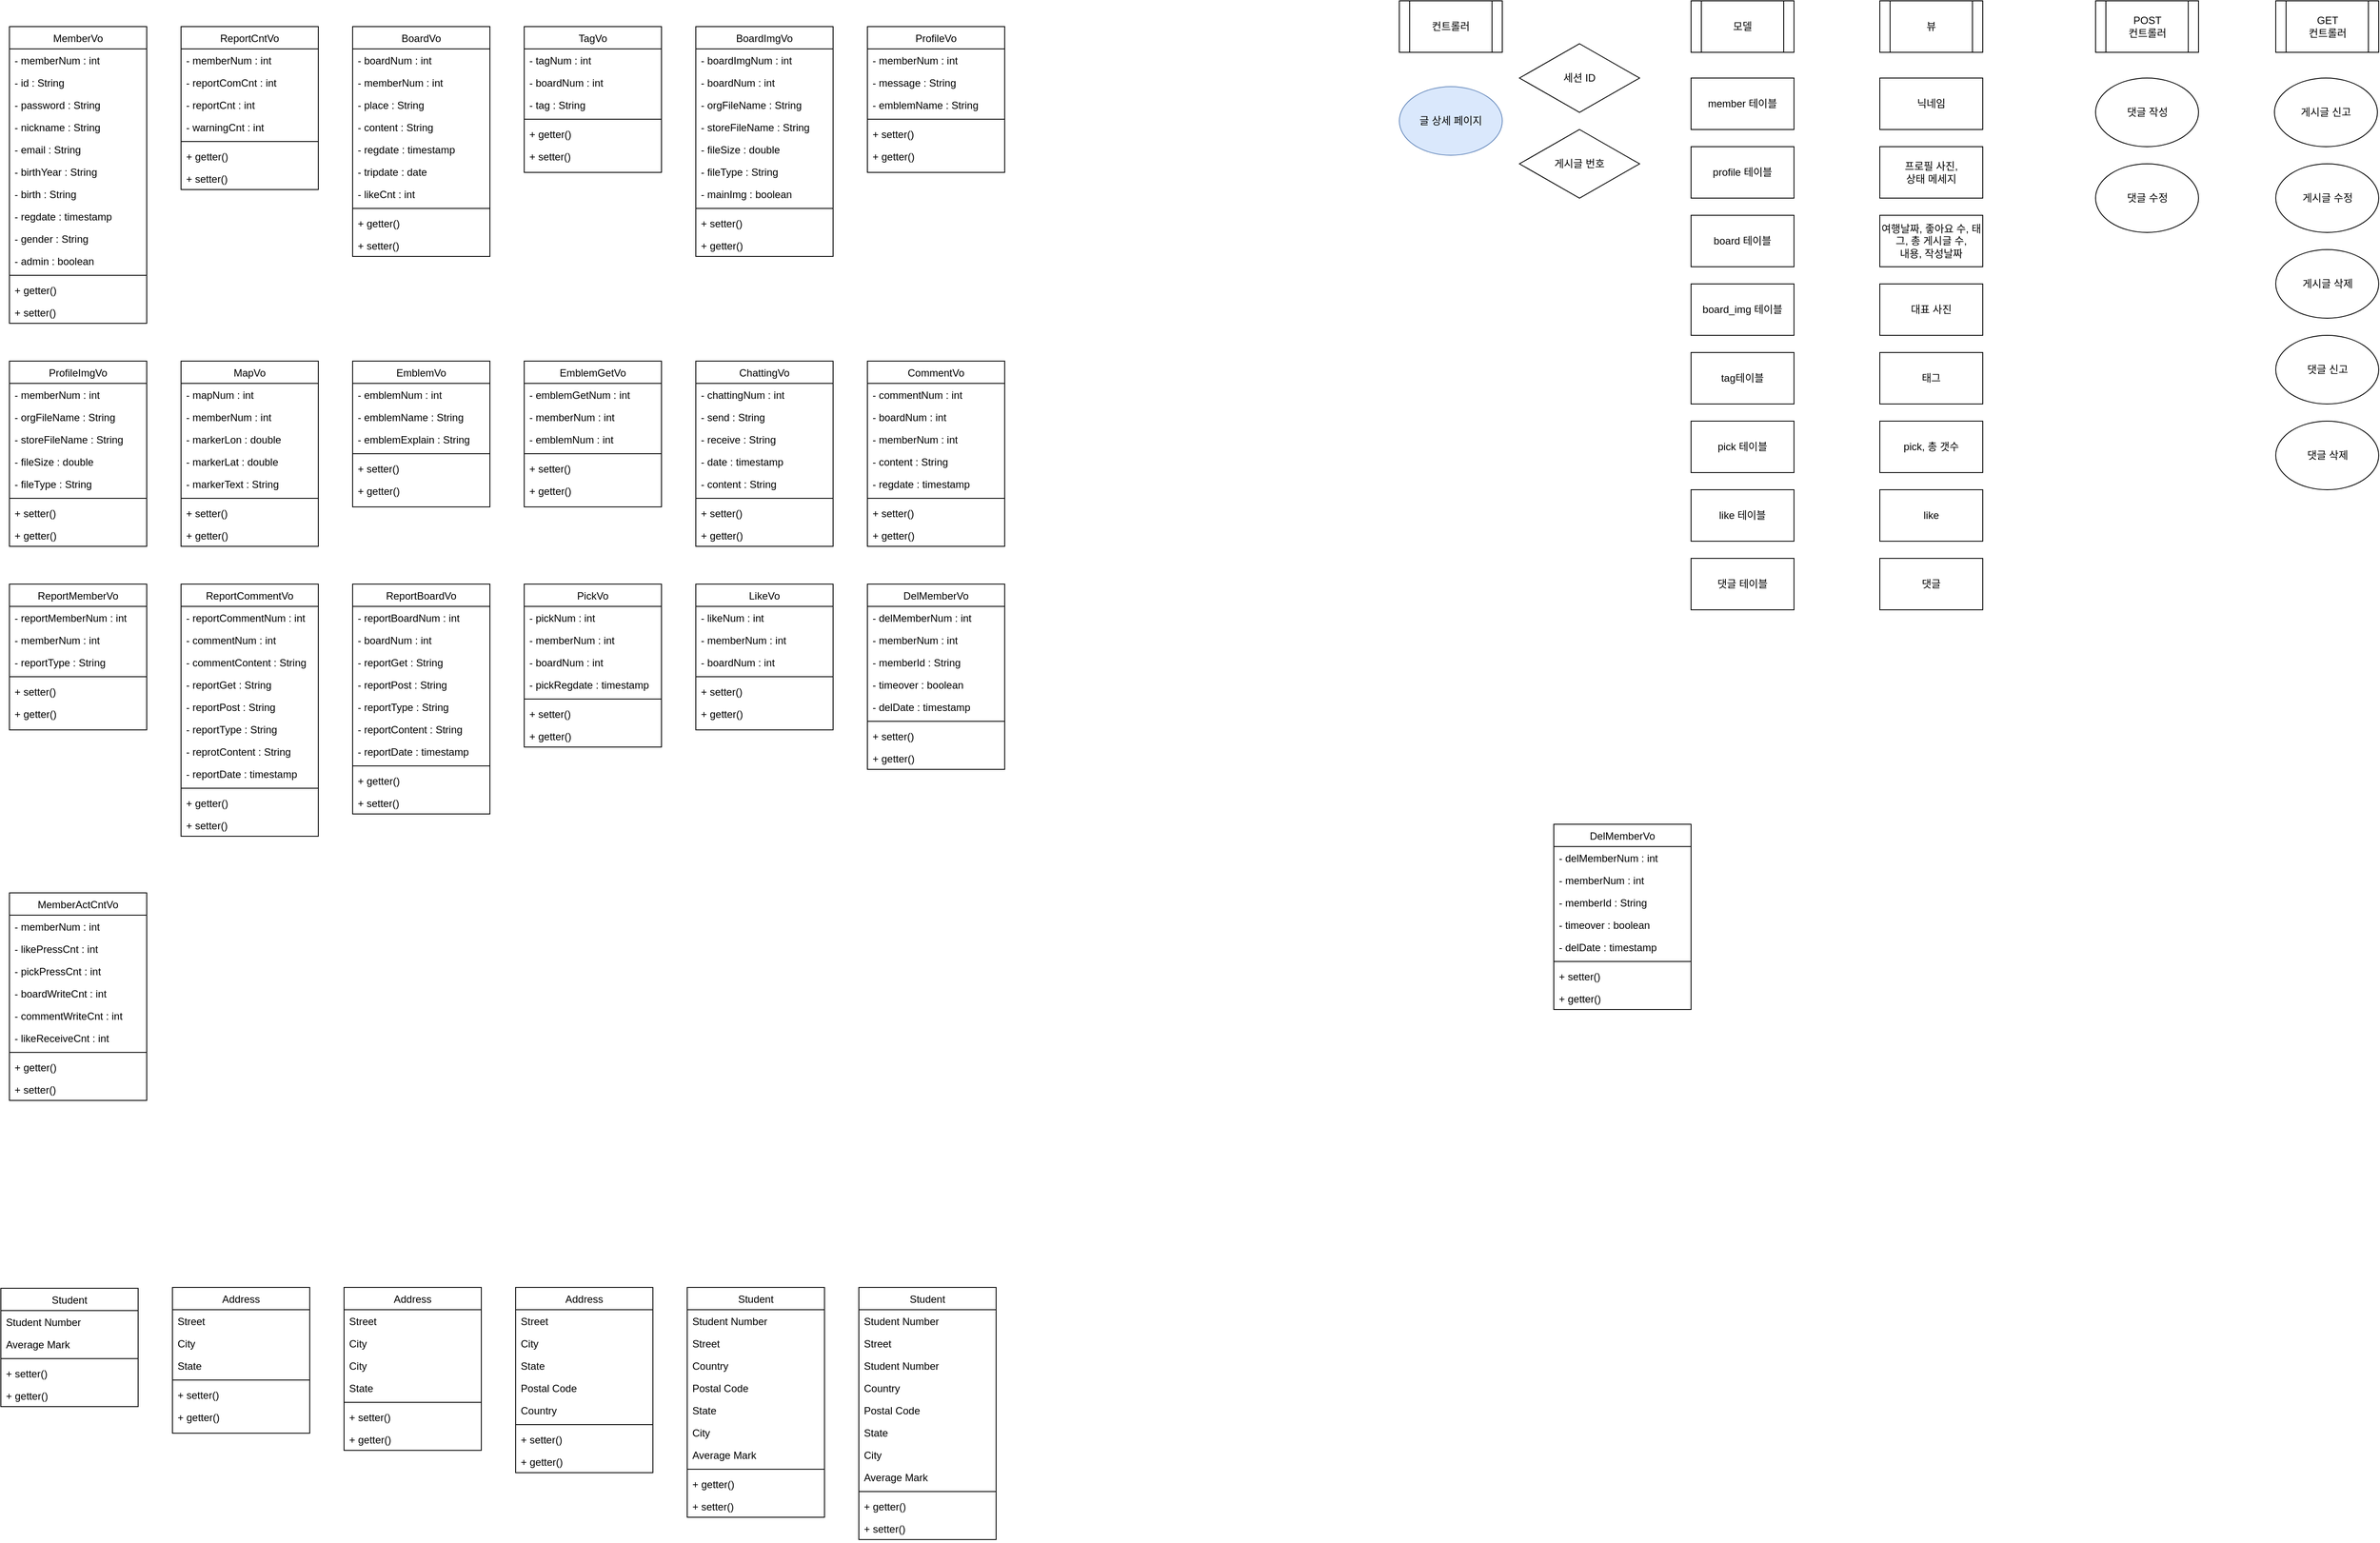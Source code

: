 <mxfile version="15.5.5" type="github">
  <diagram id="j1Pwru7x9pnb0R7dfXnN" name="Page-1">
    <mxGraphModel dx="2370" dy="1328" grid="1" gridSize="10" guides="1" tooltips="1" connect="1" arrows="1" fold="1" page="1" pageScale="1" pageWidth="827" pageHeight="1169" math="0" shadow="0">
      <root>
        <mxCell id="0" />
        <mxCell id="1" parent="0" />
        <mxCell id="6hm0_i9-qQJzQgFF5mqX-1" value="컨트롤러" style="shape=process;whiteSpace=wrap;html=1;backgroundOutline=1;" parent="1" vertex="1">
          <mxGeometry x="1680" y="200" width="120" height="60" as="geometry" />
        </mxCell>
        <mxCell id="6hm0_i9-qQJzQgFF5mqX-2" value="세션 ID" style="rhombus;whiteSpace=wrap;html=1;" parent="1" vertex="1">
          <mxGeometry x="1820" y="250" width="140" height="80" as="geometry" />
        </mxCell>
        <mxCell id="6hm0_i9-qQJzQgFF5mqX-3" value="글 상세 페이지" style="ellipse;whiteSpace=wrap;html=1;fillColor=#dae8fc;strokeColor=#6c8ebf;" parent="1" vertex="1">
          <mxGeometry x="1680" y="300" width="120" height="80" as="geometry" />
        </mxCell>
        <mxCell id="6hm0_i9-qQJzQgFF5mqX-4" value="게시글 번호" style="rhombus;whiteSpace=wrap;html=1;" parent="1" vertex="1">
          <mxGeometry x="1820" y="350" width="140" height="80" as="geometry" />
        </mxCell>
        <mxCell id="6hm0_i9-qQJzQgFF5mqX-5" value="모델" style="shape=process;whiteSpace=wrap;html=1;backgroundOutline=1;" parent="1" vertex="1">
          <mxGeometry x="2020" y="200" width="120" height="60" as="geometry" />
        </mxCell>
        <mxCell id="6hm0_i9-qQJzQgFF5mqX-6" value="뷰" style="shape=process;whiteSpace=wrap;html=1;backgroundOutline=1;" parent="1" vertex="1">
          <mxGeometry x="2240" y="200" width="120" height="60" as="geometry" />
        </mxCell>
        <mxCell id="6hm0_i9-qQJzQgFF5mqX-7" value="board 테이블" style="rounded=0;whiteSpace=wrap;html=1;" parent="1" vertex="1">
          <mxGeometry x="2020" y="450" width="120" height="60" as="geometry" />
        </mxCell>
        <mxCell id="6hm0_i9-qQJzQgFF5mqX-8" value="member 테이블" style="rounded=0;whiteSpace=wrap;html=1;" parent="1" vertex="1">
          <mxGeometry x="2020" y="290" width="120" height="60" as="geometry" />
        </mxCell>
        <mxCell id="6hm0_i9-qQJzQgFF5mqX-9" value="pick 테이블" style="rounded=0;whiteSpace=wrap;html=1;" parent="1" vertex="1">
          <mxGeometry x="2020" y="690" width="120" height="60" as="geometry" />
        </mxCell>
        <mxCell id="6hm0_i9-qQJzQgFF5mqX-10" value="like 테이블" style="rounded=0;whiteSpace=wrap;html=1;" parent="1" vertex="1">
          <mxGeometry x="2020" y="770" width="120" height="60" as="geometry" />
        </mxCell>
        <mxCell id="6hm0_i9-qQJzQgFF5mqX-11" value="tag테이블" style="rounded=0;whiteSpace=wrap;html=1;" parent="1" vertex="1">
          <mxGeometry x="2020" y="610" width="120" height="60" as="geometry" />
        </mxCell>
        <mxCell id="6hm0_i9-qQJzQgFF5mqX-12" value="board_img 테이블" style="rounded=0;whiteSpace=wrap;html=1;" parent="1" vertex="1">
          <mxGeometry x="2020" y="530" width="120" height="60" as="geometry" />
        </mxCell>
        <mxCell id="6hm0_i9-qQJzQgFF5mqX-13" value="profile 테이블" style="rounded=0;whiteSpace=wrap;html=1;" parent="1" vertex="1">
          <mxGeometry x="2020" y="370" width="120" height="60" as="geometry" />
        </mxCell>
        <mxCell id="6hm0_i9-qQJzQgFF5mqX-14" value="여행날짜, 좋아요 수, 태그, 총 게시글 수,&lt;br&gt;내용, 작성날짜" style="rounded=0;whiteSpace=wrap;html=1;" parent="1" vertex="1">
          <mxGeometry x="2240" y="450" width="120" height="60" as="geometry" />
        </mxCell>
        <mxCell id="6hm0_i9-qQJzQgFF5mqX-15" value="대표 사진" style="rounded=0;whiteSpace=wrap;html=1;" parent="1" vertex="1">
          <mxGeometry x="2240" y="530" width="120" height="60" as="geometry" />
        </mxCell>
        <mxCell id="6hm0_i9-qQJzQgFF5mqX-16" value="태그" style="rounded=0;whiteSpace=wrap;html=1;" parent="1" vertex="1">
          <mxGeometry x="2240" y="610" width="120" height="60" as="geometry" />
        </mxCell>
        <mxCell id="6hm0_i9-qQJzQgFF5mqX-17" value="닉네임" style="rounded=0;whiteSpace=wrap;html=1;" parent="1" vertex="1">
          <mxGeometry x="2240" y="290" width="120" height="60" as="geometry" />
        </mxCell>
        <mxCell id="6hm0_i9-qQJzQgFF5mqX-18" value="프로필 사진,&lt;br&gt;상태 메세지" style="rounded=0;whiteSpace=wrap;html=1;" parent="1" vertex="1">
          <mxGeometry x="2240" y="370" width="120" height="60" as="geometry" />
        </mxCell>
        <mxCell id="6hm0_i9-qQJzQgFF5mqX-19" value="like" style="rounded=0;whiteSpace=wrap;html=1;" parent="1" vertex="1">
          <mxGeometry x="2240" y="770" width="120" height="60" as="geometry" />
        </mxCell>
        <mxCell id="6hm0_i9-qQJzQgFF5mqX-20" value="pick, 총 갯수" style="rounded=0;whiteSpace=wrap;html=1;" parent="1" vertex="1">
          <mxGeometry x="2240" y="690" width="120" height="60" as="geometry" />
        </mxCell>
        <mxCell id="6hm0_i9-qQJzQgFF5mqX-21" value="댓글 테이블" style="rounded=0;whiteSpace=wrap;html=1;" parent="1" vertex="1">
          <mxGeometry x="2020" y="850" width="120" height="60" as="geometry" />
        </mxCell>
        <mxCell id="6hm0_i9-qQJzQgFF5mqX-22" value="댓글" style="rounded=0;whiteSpace=wrap;html=1;" parent="1" vertex="1">
          <mxGeometry x="2240" y="850" width="120" height="60" as="geometry" />
        </mxCell>
        <mxCell id="6hm0_i9-qQJzQgFF5mqX-23" value="POST&lt;br&gt;컨트롤러" style="shape=process;whiteSpace=wrap;html=1;backgroundOutline=1;" parent="1" vertex="1">
          <mxGeometry x="2491.5" y="200" width="120" height="60" as="geometry" />
        </mxCell>
        <mxCell id="6hm0_i9-qQJzQgFF5mqX-24" value="댓글 수정" style="ellipse;whiteSpace=wrap;html=1;" parent="1" vertex="1">
          <mxGeometry x="2491.5" y="390" width="120" height="80" as="geometry" />
        </mxCell>
        <mxCell id="6hm0_i9-qQJzQgFF5mqX-25" value="댓글 작성" style="ellipse;whiteSpace=wrap;html=1;" parent="1" vertex="1">
          <mxGeometry x="2491.5" y="290" width="120" height="80" as="geometry" />
        </mxCell>
        <mxCell id="6hm0_i9-qQJzQgFF5mqX-26" value="GET&lt;br&gt;컨트롤러" style="shape=process;whiteSpace=wrap;html=1;backgroundOutline=1;" parent="1" vertex="1">
          <mxGeometry x="2701.5" y="200" width="120" height="60" as="geometry" />
        </mxCell>
        <mxCell id="6hm0_i9-qQJzQgFF5mqX-27" value="게시글 삭제" style="ellipse;whiteSpace=wrap;html=1;" parent="1" vertex="1">
          <mxGeometry x="2701.5" y="490" width="120" height="80" as="geometry" />
        </mxCell>
        <mxCell id="6hm0_i9-qQJzQgFF5mqX-28" value="게시글 수정" style="ellipse;whiteSpace=wrap;html=1;" parent="1" vertex="1">
          <mxGeometry x="2701.5" y="390" width="120" height="80" as="geometry" />
        </mxCell>
        <mxCell id="6hm0_i9-qQJzQgFF5mqX-29" value="게시글 신고" style="ellipse;whiteSpace=wrap;html=1;" parent="1" vertex="1">
          <mxGeometry x="2700" y="290" width="120" height="80" as="geometry" />
        </mxCell>
        <mxCell id="6hm0_i9-qQJzQgFF5mqX-30" value="댓글 삭제" style="ellipse;whiteSpace=wrap;html=1;" parent="1" vertex="1">
          <mxGeometry x="2701.5" y="690" width="120" height="80" as="geometry" />
        </mxCell>
        <mxCell id="6hm0_i9-qQJzQgFF5mqX-31" value="댓글 신고" style="ellipse;whiteSpace=wrap;html=1;" parent="1" vertex="1">
          <mxGeometry x="2701.5" y="590" width="120" height="80" as="geometry" />
        </mxCell>
        <mxCell id="6hm0_i9-qQJzQgFF5mqX-32" value="MemberVo" style="swimlane;fontStyle=0;align=center;verticalAlign=top;childLayout=stackLayout;horizontal=1;startSize=26;horizontalStack=0;resizeParent=1;resizeLast=0;collapsible=1;marginBottom=0;rounded=0;shadow=0;strokeWidth=1;" parent="1" vertex="1">
          <mxGeometry x="60" y="230" width="160" height="346" as="geometry">
            <mxRectangle x="230" y="140" width="160" height="26" as="alternateBounds" />
          </mxGeometry>
        </mxCell>
        <mxCell id="6hm0_i9-qQJzQgFF5mqX-33" value="- memberNum : int" style="text;align=left;verticalAlign=top;spacingLeft=4;spacingRight=4;overflow=hidden;rotatable=0;points=[[0,0.5],[1,0.5]];portConstraint=eastwest;" parent="6hm0_i9-qQJzQgFF5mqX-32" vertex="1">
          <mxGeometry y="26" width="160" height="26" as="geometry" />
        </mxCell>
        <mxCell id="6hm0_i9-qQJzQgFF5mqX-34" value="- id : String" style="text;align=left;verticalAlign=top;spacingLeft=4;spacingRight=4;overflow=hidden;rotatable=0;points=[[0,0.5],[1,0.5]];portConstraint=eastwest;rounded=0;shadow=0;html=0;" parent="6hm0_i9-qQJzQgFF5mqX-32" vertex="1">
          <mxGeometry y="52" width="160" height="26" as="geometry" />
        </mxCell>
        <mxCell id="6hm0_i9-qQJzQgFF5mqX-35" value="- password : String" style="text;align=left;verticalAlign=top;spacingLeft=4;spacingRight=4;overflow=hidden;rotatable=0;points=[[0,0.5],[1,0.5]];portConstraint=eastwest;rounded=0;shadow=0;html=0;" parent="6hm0_i9-qQJzQgFF5mqX-32" vertex="1">
          <mxGeometry y="78" width="160" height="26" as="geometry" />
        </mxCell>
        <mxCell id="6hm0_i9-qQJzQgFF5mqX-36" value="- nickname : String" style="text;align=left;verticalAlign=top;spacingLeft=4;spacingRight=4;overflow=hidden;rotatable=0;points=[[0,0.5],[1,0.5]];portConstraint=eastwest;rounded=0;shadow=0;html=0;" parent="6hm0_i9-qQJzQgFF5mqX-32" vertex="1">
          <mxGeometry y="104" width="160" height="26" as="geometry" />
        </mxCell>
        <mxCell id="6hm0_i9-qQJzQgFF5mqX-37" value="- email : String" style="text;align=left;verticalAlign=top;spacingLeft=4;spacingRight=4;overflow=hidden;rotatable=0;points=[[0,0.5],[1,0.5]];portConstraint=eastwest;rounded=0;shadow=0;html=0;" parent="6hm0_i9-qQJzQgFF5mqX-32" vertex="1">
          <mxGeometry y="130" width="160" height="26" as="geometry" />
        </mxCell>
        <mxCell id="6hm0_i9-qQJzQgFF5mqX-38" value="- birthYear : String" style="text;align=left;verticalAlign=top;spacingLeft=4;spacingRight=4;overflow=hidden;rotatable=0;points=[[0,0.5],[1,0.5]];portConstraint=eastwest;" parent="6hm0_i9-qQJzQgFF5mqX-32" vertex="1">
          <mxGeometry y="156" width="160" height="26" as="geometry" />
        </mxCell>
        <mxCell id="6hm0_i9-qQJzQgFF5mqX-39" value="- birth : String" style="text;align=left;verticalAlign=top;spacingLeft=4;spacingRight=4;overflow=hidden;rotatable=0;points=[[0,0.5],[1,0.5]];portConstraint=eastwest;rounded=0;shadow=0;html=0;" parent="6hm0_i9-qQJzQgFF5mqX-32" vertex="1">
          <mxGeometry y="182" width="160" height="26" as="geometry" />
        </mxCell>
        <mxCell id="6hm0_i9-qQJzQgFF5mqX-40" value="- regdate : timestamp" style="text;align=left;verticalAlign=top;spacingLeft=4;spacingRight=4;overflow=hidden;rotatable=0;points=[[0,0.5],[1,0.5]];portConstraint=eastwest;rounded=0;shadow=0;html=0;" parent="6hm0_i9-qQJzQgFF5mqX-32" vertex="1">
          <mxGeometry y="208" width="160" height="26" as="geometry" />
        </mxCell>
        <mxCell id="6hm0_i9-qQJzQgFF5mqX-41" value="- gender : String" style="text;align=left;verticalAlign=top;spacingLeft=4;spacingRight=4;overflow=hidden;rotatable=0;points=[[0,0.5],[1,0.5]];portConstraint=eastwest;rounded=0;shadow=0;html=0;" parent="6hm0_i9-qQJzQgFF5mqX-32" vertex="1">
          <mxGeometry y="234" width="160" height="26" as="geometry" />
        </mxCell>
        <mxCell id="6hm0_i9-qQJzQgFF5mqX-42" value="- admin : boolean" style="text;align=left;verticalAlign=top;spacingLeft=4;spacingRight=4;overflow=hidden;rotatable=0;points=[[0,0.5],[1,0.5]];portConstraint=eastwest;rounded=0;shadow=0;html=0;" parent="6hm0_i9-qQJzQgFF5mqX-32" vertex="1">
          <mxGeometry y="260" width="160" height="26" as="geometry" />
        </mxCell>
        <mxCell id="6hm0_i9-qQJzQgFF5mqX-43" value="" style="line;html=1;strokeWidth=1;align=left;verticalAlign=middle;spacingTop=-1;spacingLeft=3;spacingRight=3;rotatable=0;labelPosition=right;points=[];portConstraint=eastwest;" parent="6hm0_i9-qQJzQgFF5mqX-32" vertex="1">
          <mxGeometry y="286" width="160" height="8" as="geometry" />
        </mxCell>
        <mxCell id="6hm0_i9-qQJzQgFF5mqX-44" value="+ getter()" style="text;align=left;verticalAlign=top;spacingLeft=4;spacingRight=4;overflow=hidden;rotatable=0;points=[[0,0.5],[1,0.5]];portConstraint=eastwest;" parent="6hm0_i9-qQJzQgFF5mqX-32" vertex="1">
          <mxGeometry y="294" width="160" height="26" as="geometry" />
        </mxCell>
        <mxCell id="6hm0_i9-qQJzQgFF5mqX-45" value="+ setter()" style="text;align=left;verticalAlign=top;spacingLeft=4;spacingRight=4;overflow=hidden;rotatable=0;points=[[0,0.5],[1,0.5]];portConstraint=eastwest;" parent="6hm0_i9-qQJzQgFF5mqX-32" vertex="1">
          <mxGeometry y="320" width="160" height="26" as="geometry" />
        </mxCell>
        <mxCell id="6hm0_i9-qQJzQgFF5mqX-46" value="Student" style="swimlane;fontStyle=0;align=center;verticalAlign=top;childLayout=stackLayout;horizontal=1;startSize=26;horizontalStack=0;resizeParent=1;resizeLast=0;collapsible=1;marginBottom=0;rounded=0;shadow=0;strokeWidth=1;" parent="1" vertex="1">
          <mxGeometry x="50" y="1701" width="160" height="138" as="geometry">
            <mxRectangle x="130" y="380" width="160" height="26" as="alternateBounds" />
          </mxGeometry>
        </mxCell>
        <mxCell id="6hm0_i9-qQJzQgFF5mqX-47" value="Student Number" style="text;align=left;verticalAlign=top;spacingLeft=4;spacingRight=4;overflow=hidden;rotatable=0;points=[[0,0.5],[1,0.5]];portConstraint=eastwest;" parent="6hm0_i9-qQJzQgFF5mqX-46" vertex="1">
          <mxGeometry y="26" width="160" height="26" as="geometry" />
        </mxCell>
        <mxCell id="6hm0_i9-qQJzQgFF5mqX-48" value="Average Mark" style="text;align=left;verticalAlign=top;spacingLeft=4;spacingRight=4;overflow=hidden;rotatable=0;points=[[0,0.5],[1,0.5]];portConstraint=eastwest;rounded=0;shadow=0;html=0;" parent="6hm0_i9-qQJzQgFF5mqX-46" vertex="1">
          <mxGeometry y="52" width="160" height="26" as="geometry" />
        </mxCell>
        <mxCell id="6hm0_i9-qQJzQgFF5mqX-49" value="" style="line;html=1;strokeWidth=1;align=left;verticalAlign=middle;spacingTop=-1;spacingLeft=3;spacingRight=3;rotatable=0;labelPosition=right;points=[];portConstraint=eastwest;" parent="6hm0_i9-qQJzQgFF5mqX-46" vertex="1">
          <mxGeometry y="78" width="160" height="8" as="geometry" />
        </mxCell>
        <mxCell id="6hm0_i9-qQJzQgFF5mqX-50" value="+ setter()" style="text;align=left;verticalAlign=top;spacingLeft=4;spacingRight=4;overflow=hidden;rotatable=0;points=[[0,0.5],[1,0.5]];portConstraint=eastwest;" parent="6hm0_i9-qQJzQgFF5mqX-46" vertex="1">
          <mxGeometry y="86" width="160" height="26" as="geometry" />
        </mxCell>
        <mxCell id="6hm0_i9-qQJzQgFF5mqX-51" value="+ getter()" style="text;align=left;verticalAlign=top;spacingLeft=4;spacingRight=4;overflow=hidden;rotatable=0;points=[[0,0.5],[1,0.5]];portConstraint=eastwest;" parent="6hm0_i9-qQJzQgFF5mqX-46" vertex="1">
          <mxGeometry y="112" width="160" height="26" as="geometry" />
        </mxCell>
        <mxCell id="6hm0_i9-qQJzQgFF5mqX-52" value="ReportCntVo" style="swimlane;fontStyle=0;align=center;verticalAlign=top;childLayout=stackLayout;horizontal=1;startSize=26;horizontalStack=0;resizeParent=1;resizeLast=0;collapsible=1;marginBottom=0;rounded=0;shadow=0;strokeWidth=1;" parent="1" vertex="1">
          <mxGeometry x="260" y="230" width="160" height="190" as="geometry">
            <mxRectangle x="550" y="140" width="160" height="26" as="alternateBounds" />
          </mxGeometry>
        </mxCell>
        <mxCell id="6hm0_i9-qQJzQgFF5mqX-53" value="- memberNum : int" style="text;align=left;verticalAlign=top;spacingLeft=4;spacingRight=4;overflow=hidden;rotatable=0;points=[[0,0.5],[1,0.5]];portConstraint=eastwest;" parent="6hm0_i9-qQJzQgFF5mqX-52" vertex="1">
          <mxGeometry y="26" width="160" height="26" as="geometry" />
        </mxCell>
        <mxCell id="6hm0_i9-qQJzQgFF5mqX-54" value="- reportComCnt : int" style="text;align=left;verticalAlign=top;spacingLeft=4;spacingRight=4;overflow=hidden;rotatable=0;points=[[0,0.5],[1,0.5]];portConstraint=eastwest;rounded=0;shadow=0;html=0;" parent="6hm0_i9-qQJzQgFF5mqX-52" vertex="1">
          <mxGeometry y="52" width="160" height="26" as="geometry" />
        </mxCell>
        <mxCell id="6hm0_i9-qQJzQgFF5mqX-55" value="- reportCnt : int" style="text;align=left;verticalAlign=top;spacingLeft=4;spacingRight=4;overflow=hidden;rotatable=0;points=[[0,0.5],[1,0.5]];portConstraint=eastwest;rounded=0;shadow=0;html=0;" parent="6hm0_i9-qQJzQgFF5mqX-52" vertex="1">
          <mxGeometry y="78" width="160" height="26" as="geometry" />
        </mxCell>
        <mxCell id="6hm0_i9-qQJzQgFF5mqX-56" value="- warningCnt : int" style="text;align=left;verticalAlign=top;spacingLeft=4;spacingRight=4;overflow=hidden;rotatable=0;points=[[0,0.5],[1,0.5]];portConstraint=eastwest;rounded=0;shadow=0;html=0;" parent="6hm0_i9-qQJzQgFF5mqX-52" vertex="1">
          <mxGeometry y="104" width="160" height="26" as="geometry" />
        </mxCell>
        <mxCell id="6hm0_i9-qQJzQgFF5mqX-57" value="" style="line;html=1;strokeWidth=1;align=left;verticalAlign=middle;spacingTop=-1;spacingLeft=3;spacingRight=3;rotatable=0;labelPosition=right;points=[];portConstraint=eastwest;" parent="6hm0_i9-qQJzQgFF5mqX-52" vertex="1">
          <mxGeometry y="130" width="160" height="8" as="geometry" />
        </mxCell>
        <mxCell id="6hm0_i9-qQJzQgFF5mqX-58" value="+ getter()" style="text;align=left;verticalAlign=top;spacingLeft=4;spacingRight=4;overflow=hidden;rotatable=0;points=[[0,0.5],[1,0.5]];portConstraint=eastwest;" parent="6hm0_i9-qQJzQgFF5mqX-52" vertex="1">
          <mxGeometry y="138" width="160" height="26" as="geometry" />
        </mxCell>
        <mxCell id="6hm0_i9-qQJzQgFF5mqX-59" value="+ setter()" style="text;align=left;verticalAlign=top;spacingLeft=4;spacingRight=4;overflow=hidden;rotatable=0;points=[[0,0.5],[1,0.5]];portConstraint=eastwest;" parent="6hm0_i9-qQJzQgFF5mqX-52" vertex="1">
          <mxGeometry y="164" width="160" height="26" as="geometry" />
        </mxCell>
        <mxCell id="6hm0_i9-qQJzQgFF5mqX-60" value="Address" style="swimlane;fontStyle=0;align=center;verticalAlign=top;childLayout=stackLayout;horizontal=1;startSize=26;horizontalStack=0;resizeParent=1;resizeLast=0;collapsible=1;marginBottom=0;rounded=0;shadow=0;strokeWidth=1;" parent="1" vertex="1">
          <mxGeometry x="250" y="1700" width="160" height="170" as="geometry">
            <mxRectangle x="550" y="140" width="160" height="26" as="alternateBounds" />
          </mxGeometry>
        </mxCell>
        <mxCell id="6hm0_i9-qQJzQgFF5mqX-61" value="Street" style="text;align=left;verticalAlign=top;spacingLeft=4;spacingRight=4;overflow=hidden;rotatable=0;points=[[0,0.5],[1,0.5]];portConstraint=eastwest;" parent="6hm0_i9-qQJzQgFF5mqX-60" vertex="1">
          <mxGeometry y="26" width="160" height="26" as="geometry" />
        </mxCell>
        <mxCell id="6hm0_i9-qQJzQgFF5mqX-62" value="City" style="text;align=left;verticalAlign=top;spacingLeft=4;spacingRight=4;overflow=hidden;rotatable=0;points=[[0,0.5],[1,0.5]];portConstraint=eastwest;rounded=0;shadow=0;html=0;" parent="6hm0_i9-qQJzQgFF5mqX-60" vertex="1">
          <mxGeometry y="52" width="160" height="26" as="geometry" />
        </mxCell>
        <mxCell id="6hm0_i9-qQJzQgFF5mqX-63" value="State" style="text;align=left;verticalAlign=top;spacingLeft=4;spacingRight=4;overflow=hidden;rotatable=0;points=[[0,0.5],[1,0.5]];portConstraint=eastwest;rounded=0;shadow=0;html=0;" parent="6hm0_i9-qQJzQgFF5mqX-60" vertex="1">
          <mxGeometry y="78" width="160" height="26" as="geometry" />
        </mxCell>
        <mxCell id="6hm0_i9-qQJzQgFF5mqX-64" value="" style="line;html=1;strokeWidth=1;align=left;verticalAlign=middle;spacingTop=-1;spacingLeft=3;spacingRight=3;rotatable=0;labelPosition=right;points=[];portConstraint=eastwest;" parent="6hm0_i9-qQJzQgFF5mqX-60" vertex="1">
          <mxGeometry y="104" width="160" height="8" as="geometry" />
        </mxCell>
        <mxCell id="6hm0_i9-qQJzQgFF5mqX-65" value="+ setter()" style="text;align=left;verticalAlign=top;spacingLeft=4;spacingRight=4;overflow=hidden;rotatable=0;points=[[0,0.5],[1,0.5]];portConstraint=eastwest;" parent="6hm0_i9-qQJzQgFF5mqX-60" vertex="1">
          <mxGeometry y="112" width="160" height="26" as="geometry" />
        </mxCell>
        <mxCell id="6hm0_i9-qQJzQgFF5mqX-66" value="+ getter()" style="text;align=left;verticalAlign=top;spacingLeft=4;spacingRight=4;overflow=hidden;rotatable=0;points=[[0,0.5],[1,0.5]];portConstraint=eastwest;" parent="6hm0_i9-qQJzQgFF5mqX-60" vertex="1">
          <mxGeometry y="138" width="160" height="26" as="geometry" />
        </mxCell>
        <mxCell id="6hm0_i9-qQJzQgFF5mqX-67" value="BoardVo" style="swimlane;fontStyle=0;align=center;verticalAlign=top;childLayout=stackLayout;horizontal=1;startSize=26;horizontalStack=0;resizeParent=1;resizeLast=0;collapsible=1;marginBottom=0;rounded=0;shadow=0;strokeWidth=1;" parent="1" vertex="1">
          <mxGeometry x="460" y="230" width="160" height="268" as="geometry">
            <mxRectangle x="550" y="140" width="160" height="26" as="alternateBounds" />
          </mxGeometry>
        </mxCell>
        <mxCell id="6hm0_i9-qQJzQgFF5mqX-68" value="- boardNum : int" style="text;align=left;verticalAlign=top;spacingLeft=4;spacingRight=4;overflow=hidden;rotatable=0;points=[[0,0.5],[1,0.5]];portConstraint=eastwest;" parent="6hm0_i9-qQJzQgFF5mqX-67" vertex="1">
          <mxGeometry y="26" width="160" height="26" as="geometry" />
        </mxCell>
        <mxCell id="6hm0_i9-qQJzQgFF5mqX-69" value="- memberNum : int" style="text;align=left;verticalAlign=top;spacingLeft=4;spacingRight=4;overflow=hidden;rotatable=0;points=[[0,0.5],[1,0.5]];portConstraint=eastwest;rounded=0;shadow=0;html=0;" parent="6hm0_i9-qQJzQgFF5mqX-67" vertex="1">
          <mxGeometry y="52" width="160" height="26" as="geometry" />
        </mxCell>
        <mxCell id="6hm0_i9-qQJzQgFF5mqX-70" value="- place : String" style="text;align=left;verticalAlign=top;spacingLeft=4;spacingRight=4;overflow=hidden;rotatable=0;points=[[0,0.5],[1,0.5]];portConstraint=eastwest;rounded=0;shadow=0;html=0;" parent="6hm0_i9-qQJzQgFF5mqX-67" vertex="1">
          <mxGeometry y="78" width="160" height="26" as="geometry" />
        </mxCell>
        <mxCell id="6hm0_i9-qQJzQgFF5mqX-71" value="- content : String" style="text;align=left;verticalAlign=top;spacingLeft=4;spacingRight=4;overflow=hidden;rotatable=0;points=[[0,0.5],[1,0.5]];portConstraint=eastwest;rounded=0;shadow=0;html=0;" parent="6hm0_i9-qQJzQgFF5mqX-67" vertex="1">
          <mxGeometry y="104" width="160" height="26" as="geometry" />
        </mxCell>
        <mxCell id="6hm0_i9-qQJzQgFF5mqX-72" value="- regdate : timestamp" style="text;align=left;verticalAlign=top;spacingLeft=4;spacingRight=4;overflow=hidden;rotatable=0;points=[[0,0.5],[1,0.5]];portConstraint=eastwest;" parent="6hm0_i9-qQJzQgFF5mqX-67" vertex="1">
          <mxGeometry y="130" width="160" height="26" as="geometry" />
        </mxCell>
        <mxCell id="6hm0_i9-qQJzQgFF5mqX-73" value="- tripdate : date" style="text;align=left;verticalAlign=top;spacingLeft=4;spacingRight=4;overflow=hidden;rotatable=0;points=[[0,0.5],[1,0.5]];portConstraint=eastwest;rounded=0;shadow=0;html=0;" parent="6hm0_i9-qQJzQgFF5mqX-67" vertex="1">
          <mxGeometry y="156" width="160" height="26" as="geometry" />
        </mxCell>
        <mxCell id="6hm0_i9-qQJzQgFF5mqX-74" value="- likeCnt : int" style="text;align=left;verticalAlign=top;spacingLeft=4;spacingRight=4;overflow=hidden;rotatable=0;points=[[0,0.5],[1,0.5]];portConstraint=eastwest;rounded=0;shadow=0;html=0;" parent="6hm0_i9-qQJzQgFF5mqX-67" vertex="1">
          <mxGeometry y="182" width="160" height="26" as="geometry" />
        </mxCell>
        <mxCell id="6hm0_i9-qQJzQgFF5mqX-75" value="" style="line;html=1;strokeWidth=1;align=left;verticalAlign=middle;spacingTop=-1;spacingLeft=3;spacingRight=3;rotatable=0;labelPosition=right;points=[];portConstraint=eastwest;" parent="6hm0_i9-qQJzQgFF5mqX-67" vertex="1">
          <mxGeometry y="208" width="160" height="8" as="geometry" />
        </mxCell>
        <mxCell id="6hm0_i9-qQJzQgFF5mqX-76" value="+ getter()" style="text;align=left;verticalAlign=top;spacingLeft=4;spacingRight=4;overflow=hidden;rotatable=0;points=[[0,0.5],[1,0.5]];portConstraint=eastwest;" parent="6hm0_i9-qQJzQgFF5mqX-67" vertex="1">
          <mxGeometry y="216" width="160" height="26" as="geometry" />
        </mxCell>
        <mxCell id="6hm0_i9-qQJzQgFF5mqX-77" value="+ setter()" style="text;align=left;verticalAlign=top;spacingLeft=4;spacingRight=4;overflow=hidden;rotatable=0;points=[[0,0.5],[1,0.5]];portConstraint=eastwest;" parent="6hm0_i9-qQJzQgFF5mqX-67" vertex="1">
          <mxGeometry y="242" width="160" height="26" as="geometry" />
        </mxCell>
        <mxCell id="6hm0_i9-qQJzQgFF5mqX-78" value="Student" style="swimlane;fontStyle=0;align=center;verticalAlign=top;childLayout=stackLayout;horizontal=1;startSize=26;horizontalStack=0;resizeParent=1;resizeLast=0;collapsible=1;marginBottom=0;rounded=0;shadow=0;strokeWidth=1;" parent="1" vertex="1">
          <mxGeometry x="850" y="1700" width="160" height="268" as="geometry">
            <mxRectangle x="130" y="380" width="160" height="26" as="alternateBounds" />
          </mxGeometry>
        </mxCell>
        <mxCell id="6hm0_i9-qQJzQgFF5mqX-79" value="Student Number" style="text;align=left;verticalAlign=top;spacingLeft=4;spacingRight=4;overflow=hidden;rotatable=0;points=[[0,0.5],[1,0.5]];portConstraint=eastwest;" parent="6hm0_i9-qQJzQgFF5mqX-78" vertex="1">
          <mxGeometry y="26" width="160" height="26" as="geometry" />
        </mxCell>
        <mxCell id="6hm0_i9-qQJzQgFF5mqX-80" value="Street" style="text;align=left;verticalAlign=top;spacingLeft=4;spacingRight=4;overflow=hidden;rotatable=0;points=[[0,0.5],[1,0.5]];portConstraint=eastwest;" parent="6hm0_i9-qQJzQgFF5mqX-78" vertex="1">
          <mxGeometry y="52" width="160" height="26" as="geometry" />
        </mxCell>
        <mxCell id="6hm0_i9-qQJzQgFF5mqX-81" value="Country" style="text;align=left;verticalAlign=top;spacingLeft=4;spacingRight=4;overflow=hidden;rotatable=0;points=[[0,0.5],[1,0.5]];portConstraint=eastwest;rounded=0;shadow=0;html=0;" parent="6hm0_i9-qQJzQgFF5mqX-78" vertex="1">
          <mxGeometry y="78" width="160" height="26" as="geometry" />
        </mxCell>
        <mxCell id="6hm0_i9-qQJzQgFF5mqX-82" value="Postal Code" style="text;align=left;verticalAlign=top;spacingLeft=4;spacingRight=4;overflow=hidden;rotatable=0;points=[[0,0.5],[1,0.5]];portConstraint=eastwest;rounded=0;shadow=0;html=0;" parent="6hm0_i9-qQJzQgFF5mqX-78" vertex="1">
          <mxGeometry y="104" width="160" height="26" as="geometry" />
        </mxCell>
        <mxCell id="6hm0_i9-qQJzQgFF5mqX-83" value="State" style="text;align=left;verticalAlign=top;spacingLeft=4;spacingRight=4;overflow=hidden;rotatable=0;points=[[0,0.5],[1,0.5]];portConstraint=eastwest;rounded=0;shadow=0;html=0;" parent="6hm0_i9-qQJzQgFF5mqX-78" vertex="1">
          <mxGeometry y="130" width="160" height="26" as="geometry" />
        </mxCell>
        <mxCell id="6hm0_i9-qQJzQgFF5mqX-84" value="City" style="text;align=left;verticalAlign=top;spacingLeft=4;spacingRight=4;overflow=hidden;rotatable=0;points=[[0,0.5],[1,0.5]];portConstraint=eastwest;rounded=0;shadow=0;html=0;" parent="6hm0_i9-qQJzQgFF5mqX-78" vertex="1">
          <mxGeometry y="156" width="160" height="26" as="geometry" />
        </mxCell>
        <mxCell id="6hm0_i9-qQJzQgFF5mqX-85" value="Average Mark" style="text;align=left;verticalAlign=top;spacingLeft=4;spacingRight=4;overflow=hidden;rotatable=0;points=[[0,0.5],[1,0.5]];portConstraint=eastwest;rounded=0;shadow=0;html=0;" parent="6hm0_i9-qQJzQgFF5mqX-78" vertex="1">
          <mxGeometry y="182" width="160" height="26" as="geometry" />
        </mxCell>
        <mxCell id="6hm0_i9-qQJzQgFF5mqX-86" value="" style="line;html=1;strokeWidth=1;align=left;verticalAlign=middle;spacingTop=-1;spacingLeft=3;spacingRight=3;rotatable=0;labelPosition=right;points=[];portConstraint=eastwest;" parent="6hm0_i9-qQJzQgFF5mqX-78" vertex="1">
          <mxGeometry y="208" width="160" height="8" as="geometry" />
        </mxCell>
        <mxCell id="6hm0_i9-qQJzQgFF5mqX-87" value="+ getter()" style="text;align=left;verticalAlign=top;spacingLeft=4;spacingRight=4;overflow=hidden;rotatable=0;points=[[0,0.5],[1,0.5]];portConstraint=eastwest;" parent="6hm0_i9-qQJzQgFF5mqX-78" vertex="1">
          <mxGeometry y="216" width="160" height="26" as="geometry" />
        </mxCell>
        <mxCell id="6hm0_i9-qQJzQgFF5mqX-88" value="+ setter()" style="text;align=left;verticalAlign=top;spacingLeft=4;spacingRight=4;overflow=hidden;rotatable=0;points=[[0,0.5],[1,0.5]];portConstraint=eastwest;" parent="6hm0_i9-qQJzQgFF5mqX-78" vertex="1">
          <mxGeometry y="242" width="160" height="26" as="geometry" />
        </mxCell>
        <mxCell id="6hm0_i9-qQJzQgFF5mqX-89" value="BoardImgVo" style="swimlane;fontStyle=0;align=center;verticalAlign=top;childLayout=stackLayout;horizontal=1;startSize=26;horizontalStack=0;resizeParent=1;resizeLast=0;collapsible=1;marginBottom=0;rounded=0;shadow=0;strokeWidth=1;" parent="1" vertex="1">
          <mxGeometry x="860" y="230" width="160" height="268" as="geometry">
            <mxRectangle x="550" y="140" width="160" height="26" as="alternateBounds" />
          </mxGeometry>
        </mxCell>
        <mxCell id="6hm0_i9-qQJzQgFF5mqX-90" value="- boardImgNum : int" style="text;align=left;verticalAlign=top;spacingLeft=4;spacingRight=4;overflow=hidden;rotatable=0;points=[[0,0.5],[1,0.5]];portConstraint=eastwest;" parent="6hm0_i9-qQJzQgFF5mqX-89" vertex="1">
          <mxGeometry y="26" width="160" height="26" as="geometry" />
        </mxCell>
        <mxCell id="6hm0_i9-qQJzQgFF5mqX-91" value="- boardNum : int" style="text;align=left;verticalAlign=top;spacingLeft=4;spacingRight=4;overflow=hidden;rotatable=0;points=[[0,0.5],[1,0.5]];portConstraint=eastwest;rounded=0;shadow=0;html=0;" parent="6hm0_i9-qQJzQgFF5mqX-89" vertex="1">
          <mxGeometry y="52" width="160" height="26" as="geometry" />
        </mxCell>
        <mxCell id="6hm0_i9-qQJzQgFF5mqX-92" value="- orgFileName : String" style="text;align=left;verticalAlign=top;spacingLeft=4;spacingRight=4;overflow=hidden;rotatable=0;points=[[0,0.5],[1,0.5]];portConstraint=eastwest;" parent="6hm0_i9-qQJzQgFF5mqX-89" vertex="1">
          <mxGeometry y="78" width="160" height="26" as="geometry" />
        </mxCell>
        <mxCell id="6hm0_i9-qQJzQgFF5mqX-93" value="- storeFileName : String" style="text;align=left;verticalAlign=top;spacingLeft=4;spacingRight=4;overflow=hidden;rotatable=0;points=[[0,0.5],[1,0.5]];portConstraint=eastwest;rounded=0;shadow=0;html=0;" parent="6hm0_i9-qQJzQgFF5mqX-89" vertex="1">
          <mxGeometry y="104" width="160" height="26" as="geometry" />
        </mxCell>
        <mxCell id="6hm0_i9-qQJzQgFF5mqX-94" value="- fileSize : double" style="text;align=left;verticalAlign=top;spacingLeft=4;spacingRight=4;overflow=hidden;rotatable=0;points=[[0,0.5],[1,0.5]];portConstraint=eastwest;rounded=0;shadow=0;html=0;" parent="6hm0_i9-qQJzQgFF5mqX-89" vertex="1">
          <mxGeometry y="130" width="160" height="26" as="geometry" />
        </mxCell>
        <mxCell id="6hm0_i9-qQJzQgFF5mqX-95" value="- fileType : String" style="text;align=left;verticalAlign=top;spacingLeft=4;spacingRight=4;overflow=hidden;rotatable=0;points=[[0,0.5],[1,0.5]];portConstraint=eastwest;rounded=0;shadow=0;html=0;" parent="6hm0_i9-qQJzQgFF5mqX-89" vertex="1">
          <mxGeometry y="156" width="160" height="26" as="geometry" />
        </mxCell>
        <mxCell id="6hm0_i9-qQJzQgFF5mqX-96" value="- mainImg : boolean" style="text;align=left;verticalAlign=top;spacingLeft=4;spacingRight=4;overflow=hidden;rotatable=0;points=[[0,0.5],[1,0.5]];portConstraint=eastwest;rounded=0;shadow=0;html=0;" parent="6hm0_i9-qQJzQgFF5mqX-89" vertex="1">
          <mxGeometry y="182" width="160" height="26" as="geometry" />
        </mxCell>
        <mxCell id="6hm0_i9-qQJzQgFF5mqX-97" value="" style="line;html=1;strokeWidth=1;align=left;verticalAlign=middle;spacingTop=-1;spacingLeft=3;spacingRight=3;rotatable=0;labelPosition=right;points=[];portConstraint=eastwest;" parent="6hm0_i9-qQJzQgFF5mqX-89" vertex="1">
          <mxGeometry y="208" width="160" height="8" as="geometry" />
        </mxCell>
        <mxCell id="6hm0_i9-qQJzQgFF5mqX-98" value="+ setter()" style="text;align=left;verticalAlign=top;spacingLeft=4;spacingRight=4;overflow=hidden;rotatable=0;points=[[0,0.5],[1,0.5]];portConstraint=eastwest;" parent="6hm0_i9-qQJzQgFF5mqX-89" vertex="1">
          <mxGeometry y="216" width="160" height="26" as="geometry" />
        </mxCell>
        <mxCell id="6hm0_i9-qQJzQgFF5mqX-99" value="+ getter()" style="text;align=left;verticalAlign=top;spacingLeft=4;spacingRight=4;overflow=hidden;rotatable=0;points=[[0,0.5],[1,0.5]];portConstraint=eastwest;" parent="6hm0_i9-qQJzQgFF5mqX-89" vertex="1">
          <mxGeometry y="242" width="160" height="26" as="geometry" />
        </mxCell>
        <mxCell id="6hm0_i9-qQJzQgFF5mqX-100" value="Address" style="swimlane;fontStyle=0;align=center;verticalAlign=top;childLayout=stackLayout;horizontal=1;startSize=26;horizontalStack=0;resizeParent=1;resizeLast=0;collapsible=1;marginBottom=0;rounded=0;shadow=0;strokeWidth=1;" parent="1" vertex="1">
          <mxGeometry x="450" y="1700" width="160" height="190" as="geometry">
            <mxRectangle x="550" y="140" width="160" height="26" as="alternateBounds" />
          </mxGeometry>
        </mxCell>
        <mxCell id="6hm0_i9-qQJzQgFF5mqX-101" value="Street" style="text;align=left;verticalAlign=top;spacingLeft=4;spacingRight=4;overflow=hidden;rotatable=0;points=[[0,0.5],[1,0.5]];portConstraint=eastwest;" parent="6hm0_i9-qQJzQgFF5mqX-100" vertex="1">
          <mxGeometry y="26" width="160" height="26" as="geometry" />
        </mxCell>
        <mxCell id="6hm0_i9-qQJzQgFF5mqX-102" value="City" style="text;align=left;verticalAlign=top;spacingLeft=4;spacingRight=4;overflow=hidden;rotatable=0;points=[[0,0.5],[1,0.5]];portConstraint=eastwest;rounded=0;shadow=0;html=0;" parent="6hm0_i9-qQJzQgFF5mqX-100" vertex="1">
          <mxGeometry y="52" width="160" height="26" as="geometry" />
        </mxCell>
        <mxCell id="6hm0_i9-qQJzQgFF5mqX-103" value="City" style="text;align=left;verticalAlign=top;spacingLeft=4;spacingRight=4;overflow=hidden;rotatable=0;points=[[0,0.5],[1,0.5]];portConstraint=eastwest;rounded=0;shadow=0;html=0;" parent="6hm0_i9-qQJzQgFF5mqX-100" vertex="1">
          <mxGeometry y="78" width="160" height="26" as="geometry" />
        </mxCell>
        <mxCell id="6hm0_i9-qQJzQgFF5mqX-104" value="State" style="text;align=left;verticalAlign=top;spacingLeft=4;spacingRight=4;overflow=hidden;rotatable=0;points=[[0,0.5],[1,0.5]];portConstraint=eastwest;rounded=0;shadow=0;html=0;" parent="6hm0_i9-qQJzQgFF5mqX-100" vertex="1">
          <mxGeometry y="104" width="160" height="26" as="geometry" />
        </mxCell>
        <mxCell id="6hm0_i9-qQJzQgFF5mqX-105" value="" style="line;html=1;strokeWidth=1;align=left;verticalAlign=middle;spacingTop=-1;spacingLeft=3;spacingRight=3;rotatable=0;labelPosition=right;points=[];portConstraint=eastwest;" parent="6hm0_i9-qQJzQgFF5mqX-100" vertex="1">
          <mxGeometry y="130" width="160" height="8" as="geometry" />
        </mxCell>
        <mxCell id="6hm0_i9-qQJzQgFF5mqX-106" value="+ setter()" style="text;align=left;verticalAlign=top;spacingLeft=4;spacingRight=4;overflow=hidden;rotatable=0;points=[[0,0.5],[1,0.5]];portConstraint=eastwest;" parent="6hm0_i9-qQJzQgFF5mqX-100" vertex="1">
          <mxGeometry y="138" width="160" height="26" as="geometry" />
        </mxCell>
        <mxCell id="6hm0_i9-qQJzQgFF5mqX-107" value="+ getter()" style="text;align=left;verticalAlign=top;spacingLeft=4;spacingRight=4;overflow=hidden;rotatable=0;points=[[0,0.5],[1,0.5]];portConstraint=eastwest;" parent="6hm0_i9-qQJzQgFF5mqX-100" vertex="1">
          <mxGeometry y="164" width="160" height="26" as="geometry" />
        </mxCell>
        <mxCell id="6hm0_i9-qQJzQgFF5mqX-108" value="Address" style="swimlane;fontStyle=0;align=center;verticalAlign=top;childLayout=stackLayout;horizontal=1;startSize=26;horizontalStack=0;resizeParent=1;resizeLast=0;collapsible=1;marginBottom=0;rounded=0;shadow=0;strokeWidth=1;" parent="1" vertex="1">
          <mxGeometry x="650" y="1700" width="160" height="216" as="geometry">
            <mxRectangle x="550" y="140" width="160" height="26" as="alternateBounds" />
          </mxGeometry>
        </mxCell>
        <mxCell id="6hm0_i9-qQJzQgFF5mqX-109" value="Street" style="text;align=left;verticalAlign=top;spacingLeft=4;spacingRight=4;overflow=hidden;rotatable=0;points=[[0,0.5],[1,0.5]];portConstraint=eastwest;" parent="6hm0_i9-qQJzQgFF5mqX-108" vertex="1">
          <mxGeometry y="26" width="160" height="26" as="geometry" />
        </mxCell>
        <mxCell id="6hm0_i9-qQJzQgFF5mqX-110" value="City" style="text;align=left;verticalAlign=top;spacingLeft=4;spacingRight=4;overflow=hidden;rotatable=0;points=[[0,0.5],[1,0.5]];portConstraint=eastwest;rounded=0;shadow=0;html=0;" parent="6hm0_i9-qQJzQgFF5mqX-108" vertex="1">
          <mxGeometry y="52" width="160" height="26" as="geometry" />
        </mxCell>
        <mxCell id="6hm0_i9-qQJzQgFF5mqX-111" value="State" style="text;align=left;verticalAlign=top;spacingLeft=4;spacingRight=4;overflow=hidden;rotatable=0;points=[[0,0.5],[1,0.5]];portConstraint=eastwest;rounded=0;shadow=0;html=0;" parent="6hm0_i9-qQJzQgFF5mqX-108" vertex="1">
          <mxGeometry y="78" width="160" height="26" as="geometry" />
        </mxCell>
        <mxCell id="6hm0_i9-qQJzQgFF5mqX-112" value="Postal Code" style="text;align=left;verticalAlign=top;spacingLeft=4;spacingRight=4;overflow=hidden;rotatable=0;points=[[0,0.5],[1,0.5]];portConstraint=eastwest;rounded=0;shadow=0;html=0;" parent="6hm0_i9-qQJzQgFF5mqX-108" vertex="1">
          <mxGeometry y="104" width="160" height="26" as="geometry" />
        </mxCell>
        <mxCell id="6hm0_i9-qQJzQgFF5mqX-113" value="Country" style="text;align=left;verticalAlign=top;spacingLeft=4;spacingRight=4;overflow=hidden;rotatable=0;points=[[0,0.5],[1,0.5]];portConstraint=eastwest;rounded=0;shadow=0;html=0;" parent="6hm0_i9-qQJzQgFF5mqX-108" vertex="1">
          <mxGeometry y="130" width="160" height="26" as="geometry" />
        </mxCell>
        <mxCell id="6hm0_i9-qQJzQgFF5mqX-114" value="" style="line;html=1;strokeWidth=1;align=left;verticalAlign=middle;spacingTop=-1;spacingLeft=3;spacingRight=3;rotatable=0;labelPosition=right;points=[];portConstraint=eastwest;" parent="6hm0_i9-qQJzQgFF5mqX-108" vertex="1">
          <mxGeometry y="156" width="160" height="8" as="geometry" />
        </mxCell>
        <mxCell id="6hm0_i9-qQJzQgFF5mqX-115" value="+ setter()" style="text;align=left;verticalAlign=top;spacingLeft=4;spacingRight=4;overflow=hidden;rotatable=0;points=[[0,0.5],[1,0.5]];portConstraint=eastwest;" parent="6hm0_i9-qQJzQgFF5mqX-108" vertex="1">
          <mxGeometry y="164" width="160" height="26" as="geometry" />
        </mxCell>
        <mxCell id="6hm0_i9-qQJzQgFF5mqX-116" value="+ getter()" style="text;align=left;verticalAlign=top;spacingLeft=4;spacingRight=4;overflow=hidden;rotatable=0;points=[[0,0.5],[1,0.5]];portConstraint=eastwest;" parent="6hm0_i9-qQJzQgFF5mqX-108" vertex="1">
          <mxGeometry y="190" width="160" height="26" as="geometry" />
        </mxCell>
        <mxCell id="6hm0_i9-qQJzQgFF5mqX-117" value="TagVo" style="swimlane;fontStyle=0;align=center;verticalAlign=top;childLayout=stackLayout;horizontal=1;startSize=26;horizontalStack=0;resizeParent=1;resizeLast=0;collapsible=1;marginBottom=0;rounded=0;shadow=0;strokeWidth=1;" parent="1" vertex="1">
          <mxGeometry x="660" y="230" width="160" height="170" as="geometry">
            <mxRectangle x="550" y="140" width="160" height="26" as="alternateBounds" />
          </mxGeometry>
        </mxCell>
        <mxCell id="6hm0_i9-qQJzQgFF5mqX-118" value="- tagNum : int" style="text;align=left;verticalAlign=top;spacingLeft=4;spacingRight=4;overflow=hidden;rotatable=0;points=[[0,0.5],[1,0.5]];portConstraint=eastwest;" parent="6hm0_i9-qQJzQgFF5mqX-117" vertex="1">
          <mxGeometry y="26" width="160" height="26" as="geometry" />
        </mxCell>
        <mxCell id="6hm0_i9-qQJzQgFF5mqX-119" value="- boardNum : int" style="text;align=left;verticalAlign=top;spacingLeft=4;spacingRight=4;overflow=hidden;rotatable=0;points=[[0,0.5],[1,0.5]];portConstraint=eastwest;rounded=0;shadow=0;html=0;" parent="6hm0_i9-qQJzQgFF5mqX-117" vertex="1">
          <mxGeometry y="52" width="160" height="26" as="geometry" />
        </mxCell>
        <mxCell id="6hm0_i9-qQJzQgFF5mqX-120" value="- tag : String" style="text;align=left;verticalAlign=top;spacingLeft=4;spacingRight=4;overflow=hidden;rotatable=0;points=[[0,0.5],[1,0.5]];portConstraint=eastwest;rounded=0;shadow=0;html=0;" parent="6hm0_i9-qQJzQgFF5mqX-117" vertex="1">
          <mxGeometry y="78" width="160" height="26" as="geometry" />
        </mxCell>
        <mxCell id="6hm0_i9-qQJzQgFF5mqX-121" value="" style="line;html=1;strokeWidth=1;align=left;verticalAlign=middle;spacingTop=-1;spacingLeft=3;spacingRight=3;rotatable=0;labelPosition=right;points=[];portConstraint=eastwest;" parent="6hm0_i9-qQJzQgFF5mqX-117" vertex="1">
          <mxGeometry y="104" width="160" height="8" as="geometry" />
        </mxCell>
        <mxCell id="6hm0_i9-qQJzQgFF5mqX-122" value="+ getter()" style="text;align=left;verticalAlign=top;spacingLeft=4;spacingRight=4;overflow=hidden;rotatable=0;points=[[0,0.5],[1,0.5]];portConstraint=eastwest;" parent="6hm0_i9-qQJzQgFF5mqX-117" vertex="1">
          <mxGeometry y="112" width="160" height="26" as="geometry" />
        </mxCell>
        <mxCell id="6hm0_i9-qQJzQgFF5mqX-123" value="+ setter()" style="text;align=left;verticalAlign=top;spacingLeft=4;spacingRight=4;overflow=hidden;rotatable=0;points=[[0,0.5],[1,0.5]];portConstraint=eastwest;" parent="6hm0_i9-qQJzQgFF5mqX-117" vertex="1">
          <mxGeometry y="138" width="160" height="26" as="geometry" />
        </mxCell>
        <mxCell id="6hm0_i9-qQJzQgFF5mqX-124" value="Student" style="swimlane;fontStyle=0;align=center;verticalAlign=top;childLayout=stackLayout;horizontal=1;startSize=26;horizontalStack=0;resizeParent=1;resizeLast=0;collapsible=1;marginBottom=0;rounded=0;shadow=0;strokeWidth=1;" parent="1" vertex="1">
          <mxGeometry x="1050" y="1700" width="160" height="294" as="geometry">
            <mxRectangle x="130" y="380" width="160" height="26" as="alternateBounds" />
          </mxGeometry>
        </mxCell>
        <mxCell id="6hm0_i9-qQJzQgFF5mqX-125" value="Student Number" style="text;align=left;verticalAlign=top;spacingLeft=4;spacingRight=4;overflow=hidden;rotatable=0;points=[[0,0.5],[1,0.5]];portConstraint=eastwest;" parent="6hm0_i9-qQJzQgFF5mqX-124" vertex="1">
          <mxGeometry y="26" width="160" height="26" as="geometry" />
        </mxCell>
        <mxCell id="6hm0_i9-qQJzQgFF5mqX-126" value="Street" style="text;align=left;verticalAlign=top;spacingLeft=4;spacingRight=4;overflow=hidden;rotatable=0;points=[[0,0.5],[1,0.5]];portConstraint=eastwest;" parent="6hm0_i9-qQJzQgFF5mqX-124" vertex="1">
          <mxGeometry y="52" width="160" height="26" as="geometry" />
        </mxCell>
        <mxCell id="6hm0_i9-qQJzQgFF5mqX-127" value="Student Number" style="text;align=left;verticalAlign=top;spacingLeft=4;spacingRight=4;overflow=hidden;rotatable=0;points=[[0,0.5],[1,0.5]];portConstraint=eastwest;" parent="6hm0_i9-qQJzQgFF5mqX-124" vertex="1">
          <mxGeometry y="78" width="160" height="26" as="geometry" />
        </mxCell>
        <mxCell id="6hm0_i9-qQJzQgFF5mqX-128" value="Country" style="text;align=left;verticalAlign=top;spacingLeft=4;spacingRight=4;overflow=hidden;rotatable=0;points=[[0,0.5],[1,0.5]];portConstraint=eastwest;rounded=0;shadow=0;html=0;" parent="6hm0_i9-qQJzQgFF5mqX-124" vertex="1">
          <mxGeometry y="104" width="160" height="26" as="geometry" />
        </mxCell>
        <mxCell id="6hm0_i9-qQJzQgFF5mqX-129" value="Postal Code" style="text;align=left;verticalAlign=top;spacingLeft=4;spacingRight=4;overflow=hidden;rotatable=0;points=[[0,0.5],[1,0.5]];portConstraint=eastwest;rounded=0;shadow=0;html=0;" parent="6hm0_i9-qQJzQgFF5mqX-124" vertex="1">
          <mxGeometry y="130" width="160" height="26" as="geometry" />
        </mxCell>
        <mxCell id="6hm0_i9-qQJzQgFF5mqX-130" value="State" style="text;align=left;verticalAlign=top;spacingLeft=4;spacingRight=4;overflow=hidden;rotatable=0;points=[[0,0.5],[1,0.5]];portConstraint=eastwest;rounded=0;shadow=0;html=0;" parent="6hm0_i9-qQJzQgFF5mqX-124" vertex="1">
          <mxGeometry y="156" width="160" height="26" as="geometry" />
        </mxCell>
        <mxCell id="6hm0_i9-qQJzQgFF5mqX-131" value="City" style="text;align=left;verticalAlign=top;spacingLeft=4;spacingRight=4;overflow=hidden;rotatable=0;points=[[0,0.5],[1,0.5]];portConstraint=eastwest;rounded=0;shadow=0;html=0;" parent="6hm0_i9-qQJzQgFF5mqX-124" vertex="1">
          <mxGeometry y="182" width="160" height="26" as="geometry" />
        </mxCell>
        <mxCell id="6hm0_i9-qQJzQgFF5mqX-132" value="Average Mark" style="text;align=left;verticalAlign=top;spacingLeft=4;spacingRight=4;overflow=hidden;rotatable=0;points=[[0,0.5],[1,0.5]];portConstraint=eastwest;rounded=0;shadow=0;html=0;" parent="6hm0_i9-qQJzQgFF5mqX-124" vertex="1">
          <mxGeometry y="208" width="160" height="26" as="geometry" />
        </mxCell>
        <mxCell id="6hm0_i9-qQJzQgFF5mqX-133" value="" style="line;html=1;strokeWidth=1;align=left;verticalAlign=middle;spacingTop=-1;spacingLeft=3;spacingRight=3;rotatable=0;labelPosition=right;points=[];portConstraint=eastwest;" parent="6hm0_i9-qQJzQgFF5mqX-124" vertex="1">
          <mxGeometry y="234" width="160" height="8" as="geometry" />
        </mxCell>
        <mxCell id="6hm0_i9-qQJzQgFF5mqX-134" value="+ getter()" style="text;align=left;verticalAlign=top;spacingLeft=4;spacingRight=4;overflow=hidden;rotatable=0;points=[[0,0.5],[1,0.5]];portConstraint=eastwest;" parent="6hm0_i9-qQJzQgFF5mqX-124" vertex="1">
          <mxGeometry y="242" width="160" height="26" as="geometry" />
        </mxCell>
        <mxCell id="6hm0_i9-qQJzQgFF5mqX-135" value="+ setter()" style="text;align=left;verticalAlign=top;spacingLeft=4;spacingRight=4;overflow=hidden;rotatable=0;points=[[0,0.5],[1,0.5]];portConstraint=eastwest;" parent="6hm0_i9-qQJzQgFF5mqX-124" vertex="1">
          <mxGeometry y="268" width="160" height="26" as="geometry" />
        </mxCell>
        <mxCell id="6hm0_i9-qQJzQgFF5mqX-136" value="ProfileVo" style="swimlane;fontStyle=0;align=center;verticalAlign=top;childLayout=stackLayout;horizontal=1;startSize=26;horizontalStack=0;resizeParent=1;resizeLast=0;collapsible=1;marginBottom=0;rounded=0;shadow=0;strokeWidth=1;" parent="1" vertex="1">
          <mxGeometry x="1060" y="230" width="160" height="170" as="geometry">
            <mxRectangle x="550" y="140" width="160" height="26" as="alternateBounds" />
          </mxGeometry>
        </mxCell>
        <mxCell id="6hm0_i9-qQJzQgFF5mqX-137" value="- memberNum : int" style="text;align=left;verticalAlign=top;spacingLeft=4;spacingRight=4;overflow=hidden;rotatable=0;points=[[0,0.5],[1,0.5]];portConstraint=eastwest;" parent="6hm0_i9-qQJzQgFF5mqX-136" vertex="1">
          <mxGeometry y="26" width="160" height="26" as="geometry" />
        </mxCell>
        <mxCell id="6hm0_i9-qQJzQgFF5mqX-138" value="- message : String" style="text;align=left;verticalAlign=top;spacingLeft=4;spacingRight=4;overflow=hidden;rotatable=0;points=[[0,0.5],[1,0.5]];portConstraint=eastwest;rounded=0;shadow=0;html=0;" parent="6hm0_i9-qQJzQgFF5mqX-136" vertex="1">
          <mxGeometry y="52" width="160" height="26" as="geometry" />
        </mxCell>
        <mxCell id="6hm0_i9-qQJzQgFF5mqX-139" value="- emblemName : String" style="text;align=left;verticalAlign=top;spacingLeft=4;spacingRight=4;overflow=hidden;rotatable=0;points=[[0,0.5],[1,0.5]];portConstraint=eastwest;rounded=0;shadow=0;html=0;" parent="6hm0_i9-qQJzQgFF5mqX-136" vertex="1">
          <mxGeometry y="78" width="160" height="26" as="geometry" />
        </mxCell>
        <mxCell id="6hm0_i9-qQJzQgFF5mqX-140" value="" style="line;html=1;strokeWidth=1;align=left;verticalAlign=middle;spacingTop=-1;spacingLeft=3;spacingRight=3;rotatable=0;labelPosition=right;points=[];portConstraint=eastwest;" parent="6hm0_i9-qQJzQgFF5mqX-136" vertex="1">
          <mxGeometry y="104" width="160" height="8" as="geometry" />
        </mxCell>
        <mxCell id="6hm0_i9-qQJzQgFF5mqX-141" value="+ setter()" style="text;align=left;verticalAlign=top;spacingLeft=4;spacingRight=4;overflow=hidden;rotatable=0;points=[[0,0.5],[1,0.5]];portConstraint=eastwest;" parent="6hm0_i9-qQJzQgFF5mqX-136" vertex="1">
          <mxGeometry y="112" width="160" height="26" as="geometry" />
        </mxCell>
        <mxCell id="6hm0_i9-qQJzQgFF5mqX-142" value="+ getter()" style="text;align=left;verticalAlign=top;spacingLeft=4;spacingRight=4;overflow=hidden;rotatable=0;points=[[0,0.5],[1,0.5]];portConstraint=eastwest;" parent="6hm0_i9-qQJzQgFF5mqX-136" vertex="1">
          <mxGeometry y="138" width="160" height="26" as="geometry" />
        </mxCell>
        <mxCell id="6hm0_i9-qQJzQgFF5mqX-143" value="ProfileImgVo" style="swimlane;fontStyle=0;align=center;verticalAlign=top;childLayout=stackLayout;horizontal=1;startSize=26;horizontalStack=0;resizeParent=1;resizeLast=0;collapsible=1;marginBottom=0;rounded=0;shadow=0;strokeWidth=1;" parent="1" vertex="1">
          <mxGeometry x="60" y="620" width="160" height="216" as="geometry">
            <mxRectangle x="550" y="140" width="160" height="26" as="alternateBounds" />
          </mxGeometry>
        </mxCell>
        <mxCell id="6hm0_i9-qQJzQgFF5mqX-144" value="- memberNum : int" style="text;align=left;verticalAlign=top;spacingLeft=4;spacingRight=4;overflow=hidden;rotatable=0;points=[[0,0.5],[1,0.5]];portConstraint=eastwest;" parent="6hm0_i9-qQJzQgFF5mqX-143" vertex="1">
          <mxGeometry y="26" width="160" height="26" as="geometry" />
        </mxCell>
        <mxCell id="6hm0_i9-qQJzQgFF5mqX-145" value="- orgFileName : String" style="text;align=left;verticalAlign=top;spacingLeft=4;spacingRight=4;overflow=hidden;rotatable=0;points=[[0,0.5],[1,0.5]];portConstraint=eastwest;rounded=0;shadow=0;html=0;" parent="6hm0_i9-qQJzQgFF5mqX-143" vertex="1">
          <mxGeometry y="52" width="160" height="26" as="geometry" />
        </mxCell>
        <mxCell id="6hm0_i9-qQJzQgFF5mqX-146" value="- storeFileName : String" style="text;align=left;verticalAlign=top;spacingLeft=4;spacingRight=4;overflow=hidden;rotatable=0;points=[[0,0.5],[1,0.5]];portConstraint=eastwest;rounded=0;shadow=0;html=0;" parent="6hm0_i9-qQJzQgFF5mqX-143" vertex="1">
          <mxGeometry y="78" width="160" height="26" as="geometry" />
        </mxCell>
        <mxCell id="6hm0_i9-qQJzQgFF5mqX-147" value="- fileSize : double" style="text;align=left;verticalAlign=top;spacingLeft=4;spacingRight=4;overflow=hidden;rotatable=0;points=[[0,0.5],[1,0.5]];portConstraint=eastwest;rounded=0;shadow=0;html=0;" parent="6hm0_i9-qQJzQgFF5mqX-143" vertex="1">
          <mxGeometry y="104" width="160" height="26" as="geometry" />
        </mxCell>
        <mxCell id="6hm0_i9-qQJzQgFF5mqX-148" value="- fileType : String" style="text;align=left;verticalAlign=top;spacingLeft=4;spacingRight=4;overflow=hidden;rotatable=0;points=[[0,0.5],[1,0.5]];portConstraint=eastwest;rounded=0;shadow=0;html=0;" parent="6hm0_i9-qQJzQgFF5mqX-143" vertex="1">
          <mxGeometry y="130" width="160" height="26" as="geometry" />
        </mxCell>
        <mxCell id="6hm0_i9-qQJzQgFF5mqX-149" value="" style="line;html=1;strokeWidth=1;align=left;verticalAlign=middle;spacingTop=-1;spacingLeft=3;spacingRight=3;rotatable=0;labelPosition=right;points=[];portConstraint=eastwest;" parent="6hm0_i9-qQJzQgFF5mqX-143" vertex="1">
          <mxGeometry y="156" width="160" height="8" as="geometry" />
        </mxCell>
        <mxCell id="6hm0_i9-qQJzQgFF5mqX-150" value="+ setter()" style="text;align=left;verticalAlign=top;spacingLeft=4;spacingRight=4;overflow=hidden;rotatable=0;points=[[0,0.5],[1,0.5]];portConstraint=eastwest;" parent="6hm0_i9-qQJzQgFF5mqX-143" vertex="1">
          <mxGeometry y="164" width="160" height="26" as="geometry" />
        </mxCell>
        <mxCell id="6hm0_i9-qQJzQgFF5mqX-151" value="+ getter()" style="text;align=left;verticalAlign=top;spacingLeft=4;spacingRight=4;overflow=hidden;rotatable=0;points=[[0,0.5],[1,0.5]];portConstraint=eastwest;" parent="6hm0_i9-qQJzQgFF5mqX-143" vertex="1">
          <mxGeometry y="190" width="160" height="26" as="geometry" />
        </mxCell>
        <mxCell id="6hm0_i9-qQJzQgFF5mqX-152" value="MapVo" style="swimlane;fontStyle=0;align=center;verticalAlign=top;childLayout=stackLayout;horizontal=1;startSize=26;horizontalStack=0;resizeParent=1;resizeLast=0;collapsible=1;marginBottom=0;rounded=0;shadow=0;strokeWidth=1;" parent="1" vertex="1">
          <mxGeometry x="260" y="620" width="160" height="216" as="geometry">
            <mxRectangle x="550" y="140" width="160" height="26" as="alternateBounds" />
          </mxGeometry>
        </mxCell>
        <mxCell id="6hm0_i9-qQJzQgFF5mqX-153" value="- mapNum : int" style="text;align=left;verticalAlign=top;spacingLeft=4;spacingRight=4;overflow=hidden;rotatable=0;points=[[0,0.5],[1,0.5]];portConstraint=eastwest;" parent="6hm0_i9-qQJzQgFF5mqX-152" vertex="1">
          <mxGeometry y="26" width="160" height="26" as="geometry" />
        </mxCell>
        <mxCell id="6hm0_i9-qQJzQgFF5mqX-154" value="- memberNum : int" style="text;align=left;verticalAlign=top;spacingLeft=4;spacingRight=4;overflow=hidden;rotatable=0;points=[[0,0.5],[1,0.5]];portConstraint=eastwest;rounded=0;shadow=0;html=0;" parent="6hm0_i9-qQJzQgFF5mqX-152" vertex="1">
          <mxGeometry y="52" width="160" height="26" as="geometry" />
        </mxCell>
        <mxCell id="6hm0_i9-qQJzQgFF5mqX-155" value="- markerLon : double" style="text;align=left;verticalAlign=top;spacingLeft=4;spacingRight=4;overflow=hidden;rotatable=0;points=[[0,0.5],[1,0.5]];portConstraint=eastwest;rounded=0;shadow=0;html=0;" parent="6hm0_i9-qQJzQgFF5mqX-152" vertex="1">
          <mxGeometry y="78" width="160" height="26" as="geometry" />
        </mxCell>
        <mxCell id="6hm0_i9-qQJzQgFF5mqX-156" value="- markerLat : double" style="text;align=left;verticalAlign=top;spacingLeft=4;spacingRight=4;overflow=hidden;rotatable=0;points=[[0,0.5],[1,0.5]];portConstraint=eastwest;rounded=0;shadow=0;html=0;" parent="6hm0_i9-qQJzQgFF5mqX-152" vertex="1">
          <mxGeometry y="104" width="160" height="26" as="geometry" />
        </mxCell>
        <mxCell id="6hm0_i9-qQJzQgFF5mqX-157" value="- markerText : String" style="text;align=left;verticalAlign=top;spacingLeft=4;spacingRight=4;overflow=hidden;rotatable=0;points=[[0,0.5],[1,0.5]];portConstraint=eastwest;rounded=0;shadow=0;html=0;" parent="6hm0_i9-qQJzQgFF5mqX-152" vertex="1">
          <mxGeometry y="130" width="160" height="26" as="geometry" />
        </mxCell>
        <mxCell id="6hm0_i9-qQJzQgFF5mqX-158" value="" style="line;html=1;strokeWidth=1;align=left;verticalAlign=middle;spacingTop=-1;spacingLeft=3;spacingRight=3;rotatable=0;labelPosition=right;points=[];portConstraint=eastwest;" parent="6hm0_i9-qQJzQgFF5mqX-152" vertex="1">
          <mxGeometry y="156" width="160" height="8" as="geometry" />
        </mxCell>
        <mxCell id="6hm0_i9-qQJzQgFF5mqX-159" value="+ setter()" style="text;align=left;verticalAlign=top;spacingLeft=4;spacingRight=4;overflow=hidden;rotatable=0;points=[[0,0.5],[1,0.5]];portConstraint=eastwest;" parent="6hm0_i9-qQJzQgFF5mqX-152" vertex="1">
          <mxGeometry y="164" width="160" height="26" as="geometry" />
        </mxCell>
        <mxCell id="6hm0_i9-qQJzQgFF5mqX-160" value="+ getter()" style="text;align=left;verticalAlign=top;spacingLeft=4;spacingRight=4;overflow=hidden;rotatable=0;points=[[0,0.5],[1,0.5]];portConstraint=eastwest;" parent="6hm0_i9-qQJzQgFF5mqX-152" vertex="1">
          <mxGeometry y="190" width="160" height="26" as="geometry" />
        </mxCell>
        <mxCell id="6hm0_i9-qQJzQgFF5mqX-161" value="EmblemVo" style="swimlane;fontStyle=0;align=center;verticalAlign=top;childLayout=stackLayout;horizontal=1;startSize=26;horizontalStack=0;resizeParent=1;resizeLast=0;collapsible=1;marginBottom=0;rounded=0;shadow=0;strokeWidth=1;" parent="1" vertex="1">
          <mxGeometry x="460" y="620" width="160" height="170" as="geometry">
            <mxRectangle x="550" y="140" width="160" height="26" as="alternateBounds" />
          </mxGeometry>
        </mxCell>
        <mxCell id="6hm0_i9-qQJzQgFF5mqX-162" value="- emblemNum : int" style="text;align=left;verticalAlign=top;spacingLeft=4;spacingRight=4;overflow=hidden;rotatable=0;points=[[0,0.5],[1,0.5]];portConstraint=eastwest;" parent="6hm0_i9-qQJzQgFF5mqX-161" vertex="1">
          <mxGeometry y="26" width="160" height="26" as="geometry" />
        </mxCell>
        <mxCell id="6hm0_i9-qQJzQgFF5mqX-163" value="- emblemName : String" style="text;align=left;verticalAlign=top;spacingLeft=4;spacingRight=4;overflow=hidden;rotatable=0;points=[[0,0.5],[1,0.5]];portConstraint=eastwest;rounded=0;shadow=0;html=0;" parent="6hm0_i9-qQJzQgFF5mqX-161" vertex="1">
          <mxGeometry y="52" width="160" height="26" as="geometry" />
        </mxCell>
        <mxCell id="6hm0_i9-qQJzQgFF5mqX-164" value="- emblemExplain : String" style="text;align=left;verticalAlign=top;spacingLeft=4;spacingRight=4;overflow=hidden;rotatable=0;points=[[0,0.5],[1,0.5]];portConstraint=eastwest;rounded=0;shadow=0;html=0;" parent="6hm0_i9-qQJzQgFF5mqX-161" vertex="1">
          <mxGeometry y="78" width="160" height="26" as="geometry" />
        </mxCell>
        <mxCell id="6hm0_i9-qQJzQgFF5mqX-165" value="" style="line;html=1;strokeWidth=1;align=left;verticalAlign=middle;spacingTop=-1;spacingLeft=3;spacingRight=3;rotatable=0;labelPosition=right;points=[];portConstraint=eastwest;" parent="6hm0_i9-qQJzQgFF5mqX-161" vertex="1">
          <mxGeometry y="104" width="160" height="8" as="geometry" />
        </mxCell>
        <mxCell id="6hm0_i9-qQJzQgFF5mqX-166" value="+ setter()" style="text;align=left;verticalAlign=top;spacingLeft=4;spacingRight=4;overflow=hidden;rotatable=0;points=[[0,0.5],[1,0.5]];portConstraint=eastwest;" parent="6hm0_i9-qQJzQgFF5mqX-161" vertex="1">
          <mxGeometry y="112" width="160" height="26" as="geometry" />
        </mxCell>
        <mxCell id="6hm0_i9-qQJzQgFF5mqX-167" value="+ getter()" style="text;align=left;verticalAlign=top;spacingLeft=4;spacingRight=4;overflow=hidden;rotatable=0;points=[[0,0.5],[1,0.5]];portConstraint=eastwest;" parent="6hm0_i9-qQJzQgFF5mqX-161" vertex="1">
          <mxGeometry y="138" width="160" height="26" as="geometry" />
        </mxCell>
        <mxCell id="6hm0_i9-qQJzQgFF5mqX-168" value="EmblemGetVo" style="swimlane;fontStyle=0;align=center;verticalAlign=top;childLayout=stackLayout;horizontal=1;startSize=26;horizontalStack=0;resizeParent=1;resizeLast=0;collapsible=1;marginBottom=0;rounded=0;shadow=0;strokeWidth=1;" parent="1" vertex="1">
          <mxGeometry x="660" y="620" width="160" height="170" as="geometry">
            <mxRectangle x="550" y="140" width="160" height="26" as="alternateBounds" />
          </mxGeometry>
        </mxCell>
        <mxCell id="6hm0_i9-qQJzQgFF5mqX-169" value="- emblemGetNum : int" style="text;align=left;verticalAlign=top;spacingLeft=4;spacingRight=4;overflow=hidden;rotatable=0;points=[[0,0.5],[1,0.5]];portConstraint=eastwest;" parent="6hm0_i9-qQJzQgFF5mqX-168" vertex="1">
          <mxGeometry y="26" width="160" height="26" as="geometry" />
        </mxCell>
        <mxCell id="6hm0_i9-qQJzQgFF5mqX-170" value="- memberNum : int" style="text;align=left;verticalAlign=top;spacingLeft=4;spacingRight=4;overflow=hidden;rotatable=0;points=[[0,0.5],[1,0.5]];portConstraint=eastwest;rounded=0;shadow=0;html=0;" parent="6hm0_i9-qQJzQgFF5mqX-168" vertex="1">
          <mxGeometry y="52" width="160" height="26" as="geometry" />
        </mxCell>
        <mxCell id="6hm0_i9-qQJzQgFF5mqX-171" value="- emblemNum : int" style="text;align=left;verticalAlign=top;spacingLeft=4;spacingRight=4;overflow=hidden;rotatable=0;points=[[0,0.5],[1,0.5]];portConstraint=eastwest;rounded=0;shadow=0;html=0;" parent="6hm0_i9-qQJzQgFF5mqX-168" vertex="1">
          <mxGeometry y="78" width="160" height="26" as="geometry" />
        </mxCell>
        <mxCell id="6hm0_i9-qQJzQgFF5mqX-172" value="" style="line;html=1;strokeWidth=1;align=left;verticalAlign=middle;spacingTop=-1;spacingLeft=3;spacingRight=3;rotatable=0;labelPosition=right;points=[];portConstraint=eastwest;" parent="6hm0_i9-qQJzQgFF5mqX-168" vertex="1">
          <mxGeometry y="104" width="160" height="8" as="geometry" />
        </mxCell>
        <mxCell id="6hm0_i9-qQJzQgFF5mqX-173" value="+ setter()" style="text;align=left;verticalAlign=top;spacingLeft=4;spacingRight=4;overflow=hidden;rotatable=0;points=[[0,0.5],[1,0.5]];portConstraint=eastwest;" parent="6hm0_i9-qQJzQgFF5mqX-168" vertex="1">
          <mxGeometry y="112" width="160" height="26" as="geometry" />
        </mxCell>
        <mxCell id="6hm0_i9-qQJzQgFF5mqX-174" value="+ getter()" style="text;align=left;verticalAlign=top;spacingLeft=4;spacingRight=4;overflow=hidden;rotatable=0;points=[[0,0.5],[1,0.5]];portConstraint=eastwest;" parent="6hm0_i9-qQJzQgFF5mqX-168" vertex="1">
          <mxGeometry y="138" width="160" height="26" as="geometry" />
        </mxCell>
        <mxCell id="6hm0_i9-qQJzQgFF5mqX-175" value="ChattingVo" style="swimlane;fontStyle=0;align=center;verticalAlign=top;childLayout=stackLayout;horizontal=1;startSize=26;horizontalStack=0;resizeParent=1;resizeLast=0;collapsible=1;marginBottom=0;rounded=0;shadow=0;strokeWidth=1;" parent="1" vertex="1">
          <mxGeometry x="860" y="620" width="160" height="216" as="geometry">
            <mxRectangle x="550" y="140" width="160" height="26" as="alternateBounds" />
          </mxGeometry>
        </mxCell>
        <mxCell id="6hm0_i9-qQJzQgFF5mqX-176" value="- chattingNum : int" style="text;align=left;verticalAlign=top;spacingLeft=4;spacingRight=4;overflow=hidden;rotatable=0;points=[[0,0.5],[1,0.5]];portConstraint=eastwest;" parent="6hm0_i9-qQJzQgFF5mqX-175" vertex="1">
          <mxGeometry y="26" width="160" height="26" as="geometry" />
        </mxCell>
        <mxCell id="6hm0_i9-qQJzQgFF5mqX-177" value="- send : String" style="text;align=left;verticalAlign=top;spacingLeft=4;spacingRight=4;overflow=hidden;rotatable=0;points=[[0,0.5],[1,0.5]];portConstraint=eastwest;rounded=0;shadow=0;html=0;" parent="6hm0_i9-qQJzQgFF5mqX-175" vertex="1">
          <mxGeometry y="52" width="160" height="26" as="geometry" />
        </mxCell>
        <mxCell id="6hm0_i9-qQJzQgFF5mqX-178" value="- receive : String" style="text;align=left;verticalAlign=top;spacingLeft=4;spacingRight=4;overflow=hidden;rotatable=0;points=[[0,0.5],[1,0.5]];portConstraint=eastwest;rounded=0;shadow=0;html=0;" parent="6hm0_i9-qQJzQgFF5mqX-175" vertex="1">
          <mxGeometry y="78" width="160" height="26" as="geometry" />
        </mxCell>
        <mxCell id="6hm0_i9-qQJzQgFF5mqX-179" value="- date : timestamp" style="text;align=left;verticalAlign=top;spacingLeft=4;spacingRight=4;overflow=hidden;rotatable=0;points=[[0,0.5],[1,0.5]];portConstraint=eastwest;rounded=0;shadow=0;html=0;" parent="6hm0_i9-qQJzQgFF5mqX-175" vertex="1">
          <mxGeometry y="104" width="160" height="26" as="geometry" />
        </mxCell>
        <mxCell id="6hm0_i9-qQJzQgFF5mqX-180" value="- content : String" style="text;align=left;verticalAlign=top;spacingLeft=4;spacingRight=4;overflow=hidden;rotatable=0;points=[[0,0.5],[1,0.5]];portConstraint=eastwest;rounded=0;shadow=0;html=0;" parent="6hm0_i9-qQJzQgFF5mqX-175" vertex="1">
          <mxGeometry y="130" width="160" height="26" as="geometry" />
        </mxCell>
        <mxCell id="6hm0_i9-qQJzQgFF5mqX-181" value="" style="line;html=1;strokeWidth=1;align=left;verticalAlign=middle;spacingTop=-1;spacingLeft=3;spacingRight=3;rotatable=0;labelPosition=right;points=[];portConstraint=eastwest;" parent="6hm0_i9-qQJzQgFF5mqX-175" vertex="1">
          <mxGeometry y="156" width="160" height="8" as="geometry" />
        </mxCell>
        <mxCell id="6hm0_i9-qQJzQgFF5mqX-182" value="+ setter()" style="text;align=left;verticalAlign=top;spacingLeft=4;spacingRight=4;overflow=hidden;rotatable=0;points=[[0,0.5],[1,0.5]];portConstraint=eastwest;" parent="6hm0_i9-qQJzQgFF5mqX-175" vertex="1">
          <mxGeometry y="164" width="160" height="26" as="geometry" />
        </mxCell>
        <mxCell id="6hm0_i9-qQJzQgFF5mqX-183" value="+ getter()" style="text;align=left;verticalAlign=top;spacingLeft=4;spacingRight=4;overflow=hidden;rotatable=0;points=[[0,0.5],[1,0.5]];portConstraint=eastwest;" parent="6hm0_i9-qQJzQgFF5mqX-175" vertex="1">
          <mxGeometry y="190" width="160" height="26" as="geometry" />
        </mxCell>
        <mxCell id="6hm0_i9-qQJzQgFF5mqX-184" value="CommentVo" style="swimlane;fontStyle=0;align=center;verticalAlign=top;childLayout=stackLayout;horizontal=1;startSize=26;horizontalStack=0;resizeParent=1;resizeLast=0;collapsible=1;marginBottom=0;rounded=0;shadow=0;strokeWidth=1;" parent="1" vertex="1">
          <mxGeometry x="1060" y="620" width="160" height="216" as="geometry">
            <mxRectangle x="550" y="140" width="160" height="26" as="alternateBounds" />
          </mxGeometry>
        </mxCell>
        <mxCell id="6hm0_i9-qQJzQgFF5mqX-185" value="- commentNum : int" style="text;align=left;verticalAlign=top;spacingLeft=4;spacingRight=4;overflow=hidden;rotatable=0;points=[[0,0.5],[1,0.5]];portConstraint=eastwest;" parent="6hm0_i9-qQJzQgFF5mqX-184" vertex="1">
          <mxGeometry y="26" width="160" height="26" as="geometry" />
        </mxCell>
        <mxCell id="6hm0_i9-qQJzQgFF5mqX-186" value="- boardNum : int" style="text;align=left;verticalAlign=top;spacingLeft=4;spacingRight=4;overflow=hidden;rotatable=0;points=[[0,0.5],[1,0.5]];portConstraint=eastwest;rounded=0;shadow=0;html=0;" parent="6hm0_i9-qQJzQgFF5mqX-184" vertex="1">
          <mxGeometry y="52" width="160" height="26" as="geometry" />
        </mxCell>
        <mxCell id="6hm0_i9-qQJzQgFF5mqX-187" value="- memberNum : int" style="text;align=left;verticalAlign=top;spacingLeft=4;spacingRight=4;overflow=hidden;rotatable=0;points=[[0,0.5],[1,0.5]];portConstraint=eastwest;rounded=0;shadow=0;html=0;" parent="6hm0_i9-qQJzQgFF5mqX-184" vertex="1">
          <mxGeometry y="78" width="160" height="26" as="geometry" />
        </mxCell>
        <mxCell id="6hm0_i9-qQJzQgFF5mqX-188" value="- content : String" style="text;align=left;verticalAlign=top;spacingLeft=4;spacingRight=4;overflow=hidden;rotatable=0;points=[[0,0.5],[1,0.5]];portConstraint=eastwest;rounded=0;shadow=0;html=0;" parent="6hm0_i9-qQJzQgFF5mqX-184" vertex="1">
          <mxGeometry y="104" width="160" height="26" as="geometry" />
        </mxCell>
        <mxCell id="6hm0_i9-qQJzQgFF5mqX-189" value="- regdate : timestamp" style="text;align=left;verticalAlign=top;spacingLeft=4;spacingRight=4;overflow=hidden;rotatable=0;points=[[0,0.5],[1,0.5]];portConstraint=eastwest;rounded=0;shadow=0;html=0;" parent="6hm0_i9-qQJzQgFF5mqX-184" vertex="1">
          <mxGeometry y="130" width="160" height="26" as="geometry" />
        </mxCell>
        <mxCell id="6hm0_i9-qQJzQgFF5mqX-190" value="" style="line;html=1;strokeWidth=1;align=left;verticalAlign=middle;spacingTop=-1;spacingLeft=3;spacingRight=3;rotatable=0;labelPosition=right;points=[];portConstraint=eastwest;" parent="6hm0_i9-qQJzQgFF5mqX-184" vertex="1">
          <mxGeometry y="156" width="160" height="8" as="geometry" />
        </mxCell>
        <mxCell id="6hm0_i9-qQJzQgFF5mqX-191" value="+ setter()" style="text;align=left;verticalAlign=top;spacingLeft=4;spacingRight=4;overflow=hidden;rotatable=0;points=[[0,0.5],[1,0.5]];portConstraint=eastwest;" parent="6hm0_i9-qQJzQgFF5mqX-184" vertex="1">
          <mxGeometry y="164" width="160" height="26" as="geometry" />
        </mxCell>
        <mxCell id="6hm0_i9-qQJzQgFF5mqX-192" value="+ getter()" style="text;align=left;verticalAlign=top;spacingLeft=4;spacingRight=4;overflow=hidden;rotatable=0;points=[[0,0.5],[1,0.5]];portConstraint=eastwest;" parent="6hm0_i9-qQJzQgFF5mqX-184" vertex="1">
          <mxGeometry y="190" width="160" height="26" as="geometry" />
        </mxCell>
        <mxCell id="6hm0_i9-qQJzQgFF5mqX-193" value="ReportMemberVo" style="swimlane;fontStyle=0;align=center;verticalAlign=top;childLayout=stackLayout;horizontal=1;startSize=26;horizontalStack=0;resizeParent=1;resizeLast=0;collapsible=1;marginBottom=0;rounded=0;shadow=0;strokeWidth=1;" parent="1" vertex="1">
          <mxGeometry x="60" y="880" width="160" height="170" as="geometry">
            <mxRectangle x="550" y="140" width="160" height="26" as="alternateBounds" />
          </mxGeometry>
        </mxCell>
        <mxCell id="6hm0_i9-qQJzQgFF5mqX-194" value="- reportMemberNum : int" style="text;align=left;verticalAlign=top;spacingLeft=4;spacingRight=4;overflow=hidden;rotatable=0;points=[[0,0.5],[1,0.5]];portConstraint=eastwest;" parent="6hm0_i9-qQJzQgFF5mqX-193" vertex="1">
          <mxGeometry y="26" width="160" height="26" as="geometry" />
        </mxCell>
        <mxCell id="6hm0_i9-qQJzQgFF5mqX-195" value="- memberNum : int" style="text;align=left;verticalAlign=top;spacingLeft=4;spacingRight=4;overflow=hidden;rotatable=0;points=[[0,0.5],[1,0.5]];portConstraint=eastwest;rounded=0;shadow=0;html=0;" parent="6hm0_i9-qQJzQgFF5mqX-193" vertex="1">
          <mxGeometry y="52" width="160" height="26" as="geometry" />
        </mxCell>
        <mxCell id="6hm0_i9-qQJzQgFF5mqX-196" value="- reportType : String" style="text;align=left;verticalAlign=top;spacingLeft=4;spacingRight=4;overflow=hidden;rotatable=0;points=[[0,0.5],[1,0.5]];portConstraint=eastwest;rounded=0;shadow=0;html=0;" parent="6hm0_i9-qQJzQgFF5mqX-193" vertex="1">
          <mxGeometry y="78" width="160" height="26" as="geometry" />
        </mxCell>
        <mxCell id="6hm0_i9-qQJzQgFF5mqX-197" value="" style="line;html=1;strokeWidth=1;align=left;verticalAlign=middle;spacingTop=-1;spacingLeft=3;spacingRight=3;rotatable=0;labelPosition=right;points=[];portConstraint=eastwest;" parent="6hm0_i9-qQJzQgFF5mqX-193" vertex="1">
          <mxGeometry y="104" width="160" height="8" as="geometry" />
        </mxCell>
        <mxCell id="6hm0_i9-qQJzQgFF5mqX-198" value="+ setter()" style="text;align=left;verticalAlign=top;spacingLeft=4;spacingRight=4;overflow=hidden;rotatable=0;points=[[0,0.5],[1,0.5]];portConstraint=eastwest;" parent="6hm0_i9-qQJzQgFF5mqX-193" vertex="1">
          <mxGeometry y="112" width="160" height="26" as="geometry" />
        </mxCell>
        <mxCell id="6hm0_i9-qQJzQgFF5mqX-199" value="+ getter()" style="text;align=left;verticalAlign=top;spacingLeft=4;spacingRight=4;overflow=hidden;rotatable=0;points=[[0,0.5],[1,0.5]];portConstraint=eastwest;" parent="6hm0_i9-qQJzQgFF5mqX-193" vertex="1">
          <mxGeometry y="138" width="160" height="26" as="geometry" />
        </mxCell>
        <mxCell id="6hm0_i9-qQJzQgFF5mqX-200" value="ReportCommentVo" style="swimlane;fontStyle=0;align=center;verticalAlign=top;childLayout=stackLayout;horizontal=1;startSize=26;horizontalStack=0;resizeParent=1;resizeLast=0;collapsible=1;marginBottom=0;rounded=0;shadow=0;strokeWidth=1;" parent="1" vertex="1">
          <mxGeometry x="260" y="880" width="160" height="294" as="geometry">
            <mxRectangle x="130" y="380" width="160" height="26" as="alternateBounds" />
          </mxGeometry>
        </mxCell>
        <mxCell id="6hm0_i9-qQJzQgFF5mqX-201" value="- reportCommentNum : int" style="text;align=left;verticalAlign=top;spacingLeft=4;spacingRight=4;overflow=hidden;rotatable=0;points=[[0,0.5],[1,0.5]];portConstraint=eastwest;" parent="6hm0_i9-qQJzQgFF5mqX-200" vertex="1">
          <mxGeometry y="26" width="160" height="26" as="geometry" />
        </mxCell>
        <mxCell id="6hm0_i9-qQJzQgFF5mqX-202" value="- commentNum : int" style="text;align=left;verticalAlign=top;spacingLeft=4;spacingRight=4;overflow=hidden;rotatable=0;points=[[0,0.5],[1,0.5]];portConstraint=eastwest;" parent="6hm0_i9-qQJzQgFF5mqX-200" vertex="1">
          <mxGeometry y="52" width="160" height="26" as="geometry" />
        </mxCell>
        <mxCell id="6hm0_i9-qQJzQgFF5mqX-203" value="- commentContent : String" style="text;align=left;verticalAlign=top;spacingLeft=4;spacingRight=4;overflow=hidden;rotatable=0;points=[[0,0.5],[1,0.5]];portConstraint=eastwest;" parent="6hm0_i9-qQJzQgFF5mqX-200" vertex="1">
          <mxGeometry y="78" width="160" height="26" as="geometry" />
        </mxCell>
        <mxCell id="6hm0_i9-qQJzQgFF5mqX-204" value="- reportGet : String" style="text;align=left;verticalAlign=top;spacingLeft=4;spacingRight=4;overflow=hidden;rotatable=0;points=[[0,0.5],[1,0.5]];portConstraint=eastwest;rounded=0;shadow=0;html=0;" parent="6hm0_i9-qQJzQgFF5mqX-200" vertex="1">
          <mxGeometry y="104" width="160" height="26" as="geometry" />
        </mxCell>
        <mxCell id="6hm0_i9-qQJzQgFF5mqX-205" value="- reportPost : String" style="text;align=left;verticalAlign=top;spacingLeft=4;spacingRight=4;overflow=hidden;rotatable=0;points=[[0,0.5],[1,0.5]];portConstraint=eastwest;rounded=0;shadow=0;html=0;" parent="6hm0_i9-qQJzQgFF5mqX-200" vertex="1">
          <mxGeometry y="130" width="160" height="26" as="geometry" />
        </mxCell>
        <mxCell id="6hm0_i9-qQJzQgFF5mqX-206" value="- reportType : String" style="text;align=left;verticalAlign=top;spacingLeft=4;spacingRight=4;overflow=hidden;rotatable=0;points=[[0,0.5],[1,0.5]];portConstraint=eastwest;rounded=0;shadow=0;html=0;" parent="6hm0_i9-qQJzQgFF5mqX-200" vertex="1">
          <mxGeometry y="156" width="160" height="26" as="geometry" />
        </mxCell>
        <mxCell id="6hm0_i9-qQJzQgFF5mqX-207" value="- reprotContent : String" style="text;align=left;verticalAlign=top;spacingLeft=4;spacingRight=4;overflow=hidden;rotatable=0;points=[[0,0.5],[1,0.5]];portConstraint=eastwest;rounded=0;shadow=0;html=0;" parent="6hm0_i9-qQJzQgFF5mqX-200" vertex="1">
          <mxGeometry y="182" width="160" height="26" as="geometry" />
        </mxCell>
        <mxCell id="6hm0_i9-qQJzQgFF5mqX-208" value="- reportDate : timestamp" style="text;align=left;verticalAlign=top;spacingLeft=4;spacingRight=4;overflow=hidden;rotatable=0;points=[[0,0.5],[1,0.5]];portConstraint=eastwest;rounded=0;shadow=0;html=0;" parent="6hm0_i9-qQJzQgFF5mqX-200" vertex="1">
          <mxGeometry y="208" width="160" height="26" as="geometry" />
        </mxCell>
        <mxCell id="6hm0_i9-qQJzQgFF5mqX-209" value="" style="line;html=1;strokeWidth=1;align=left;verticalAlign=middle;spacingTop=-1;spacingLeft=3;spacingRight=3;rotatable=0;labelPosition=right;points=[];portConstraint=eastwest;" parent="6hm0_i9-qQJzQgFF5mqX-200" vertex="1">
          <mxGeometry y="234" width="160" height="8" as="geometry" />
        </mxCell>
        <mxCell id="6hm0_i9-qQJzQgFF5mqX-210" value="+ getter()" style="text;align=left;verticalAlign=top;spacingLeft=4;spacingRight=4;overflow=hidden;rotatable=0;points=[[0,0.5],[1,0.5]];portConstraint=eastwest;" parent="6hm0_i9-qQJzQgFF5mqX-200" vertex="1">
          <mxGeometry y="242" width="160" height="26" as="geometry" />
        </mxCell>
        <mxCell id="6hm0_i9-qQJzQgFF5mqX-211" value="+ setter()" style="text;align=left;verticalAlign=top;spacingLeft=4;spacingRight=4;overflow=hidden;rotatable=0;points=[[0,0.5],[1,0.5]];portConstraint=eastwest;" parent="6hm0_i9-qQJzQgFF5mqX-200" vertex="1">
          <mxGeometry y="268" width="160" height="26" as="geometry" />
        </mxCell>
        <mxCell id="6hm0_i9-qQJzQgFF5mqX-212" value="ReportBoardVo" style="swimlane;fontStyle=0;align=center;verticalAlign=top;childLayout=stackLayout;horizontal=1;startSize=26;horizontalStack=0;resizeParent=1;resizeLast=0;collapsible=1;marginBottom=0;rounded=0;shadow=0;strokeWidth=1;" parent="1" vertex="1">
          <mxGeometry x="460" y="880" width="160" height="268" as="geometry">
            <mxRectangle x="130" y="380" width="160" height="26" as="alternateBounds" />
          </mxGeometry>
        </mxCell>
        <mxCell id="6hm0_i9-qQJzQgFF5mqX-213" value="- reportBoardNum : int" style="text;align=left;verticalAlign=top;spacingLeft=4;spacingRight=4;overflow=hidden;rotatable=0;points=[[0,0.5],[1,0.5]];portConstraint=eastwest;" parent="6hm0_i9-qQJzQgFF5mqX-212" vertex="1">
          <mxGeometry y="26" width="160" height="26" as="geometry" />
        </mxCell>
        <mxCell id="6hm0_i9-qQJzQgFF5mqX-214" value="- boardNum : int" style="text;align=left;verticalAlign=top;spacingLeft=4;spacingRight=4;overflow=hidden;rotatable=0;points=[[0,0.5],[1,0.5]];portConstraint=eastwest;" parent="6hm0_i9-qQJzQgFF5mqX-212" vertex="1">
          <mxGeometry y="52" width="160" height="26" as="geometry" />
        </mxCell>
        <mxCell id="6hm0_i9-qQJzQgFF5mqX-215" value="- reportGet : String" style="text;align=left;verticalAlign=top;spacingLeft=4;spacingRight=4;overflow=hidden;rotatable=0;points=[[0,0.5],[1,0.5]];portConstraint=eastwest;rounded=0;shadow=0;html=0;" parent="6hm0_i9-qQJzQgFF5mqX-212" vertex="1">
          <mxGeometry y="78" width="160" height="26" as="geometry" />
        </mxCell>
        <mxCell id="6hm0_i9-qQJzQgFF5mqX-216" value="- reportPost : String" style="text;align=left;verticalAlign=top;spacingLeft=4;spacingRight=4;overflow=hidden;rotatable=0;points=[[0,0.5],[1,0.5]];portConstraint=eastwest;rounded=0;shadow=0;html=0;" parent="6hm0_i9-qQJzQgFF5mqX-212" vertex="1">
          <mxGeometry y="104" width="160" height="26" as="geometry" />
        </mxCell>
        <mxCell id="6hm0_i9-qQJzQgFF5mqX-217" value="- reportType : String" style="text;align=left;verticalAlign=top;spacingLeft=4;spacingRight=4;overflow=hidden;rotatable=0;points=[[0,0.5],[1,0.5]];portConstraint=eastwest;rounded=0;shadow=0;html=0;" parent="6hm0_i9-qQJzQgFF5mqX-212" vertex="1">
          <mxGeometry y="130" width="160" height="26" as="geometry" />
        </mxCell>
        <mxCell id="6hm0_i9-qQJzQgFF5mqX-218" value="- reportContent : String" style="text;align=left;verticalAlign=top;spacingLeft=4;spacingRight=4;overflow=hidden;rotatable=0;points=[[0,0.5],[1,0.5]];portConstraint=eastwest;rounded=0;shadow=0;html=0;" parent="6hm0_i9-qQJzQgFF5mqX-212" vertex="1">
          <mxGeometry y="156" width="160" height="26" as="geometry" />
        </mxCell>
        <mxCell id="6hm0_i9-qQJzQgFF5mqX-219" value="- reportDate : timestamp" style="text;align=left;verticalAlign=top;spacingLeft=4;spacingRight=4;overflow=hidden;rotatable=0;points=[[0,0.5],[1,0.5]];portConstraint=eastwest;rounded=0;shadow=0;html=0;" parent="6hm0_i9-qQJzQgFF5mqX-212" vertex="1">
          <mxGeometry y="182" width="160" height="26" as="geometry" />
        </mxCell>
        <mxCell id="6hm0_i9-qQJzQgFF5mqX-220" value="" style="line;html=1;strokeWidth=1;align=left;verticalAlign=middle;spacingTop=-1;spacingLeft=3;spacingRight=3;rotatable=0;labelPosition=right;points=[];portConstraint=eastwest;" parent="6hm0_i9-qQJzQgFF5mqX-212" vertex="1">
          <mxGeometry y="208" width="160" height="8" as="geometry" />
        </mxCell>
        <mxCell id="6hm0_i9-qQJzQgFF5mqX-221" value="+ getter()" style="text;align=left;verticalAlign=top;spacingLeft=4;spacingRight=4;overflow=hidden;rotatable=0;points=[[0,0.5],[1,0.5]];portConstraint=eastwest;" parent="6hm0_i9-qQJzQgFF5mqX-212" vertex="1">
          <mxGeometry y="216" width="160" height="26" as="geometry" />
        </mxCell>
        <mxCell id="6hm0_i9-qQJzQgFF5mqX-222" value="+ setter()" style="text;align=left;verticalAlign=top;spacingLeft=4;spacingRight=4;overflow=hidden;rotatable=0;points=[[0,0.5],[1,0.5]];portConstraint=eastwest;" parent="6hm0_i9-qQJzQgFF5mqX-212" vertex="1">
          <mxGeometry y="242" width="160" height="26" as="geometry" />
        </mxCell>
        <mxCell id="6hm0_i9-qQJzQgFF5mqX-223" value="PickVo" style="swimlane;fontStyle=0;align=center;verticalAlign=top;childLayout=stackLayout;horizontal=1;startSize=26;horizontalStack=0;resizeParent=1;resizeLast=0;collapsible=1;marginBottom=0;rounded=0;shadow=0;strokeWidth=1;" parent="1" vertex="1">
          <mxGeometry x="660" y="880" width="160" height="190" as="geometry">
            <mxRectangle x="550" y="140" width="160" height="26" as="alternateBounds" />
          </mxGeometry>
        </mxCell>
        <mxCell id="6hm0_i9-qQJzQgFF5mqX-224" value="- pickNum : int" style="text;align=left;verticalAlign=top;spacingLeft=4;spacingRight=4;overflow=hidden;rotatable=0;points=[[0,0.5],[1,0.5]];portConstraint=eastwest;" parent="6hm0_i9-qQJzQgFF5mqX-223" vertex="1">
          <mxGeometry y="26" width="160" height="26" as="geometry" />
        </mxCell>
        <mxCell id="6hm0_i9-qQJzQgFF5mqX-225" value="- memberNum : int" style="text;align=left;verticalAlign=top;spacingLeft=4;spacingRight=4;overflow=hidden;rotatable=0;points=[[0,0.5],[1,0.5]];portConstraint=eastwest;rounded=0;shadow=0;html=0;" parent="6hm0_i9-qQJzQgFF5mqX-223" vertex="1">
          <mxGeometry y="52" width="160" height="26" as="geometry" />
        </mxCell>
        <mxCell id="6hm0_i9-qQJzQgFF5mqX-226" value="- boardNum : int" style="text;align=left;verticalAlign=top;spacingLeft=4;spacingRight=4;overflow=hidden;rotatable=0;points=[[0,0.5],[1,0.5]];portConstraint=eastwest;rounded=0;shadow=0;html=0;" parent="6hm0_i9-qQJzQgFF5mqX-223" vertex="1">
          <mxGeometry y="78" width="160" height="26" as="geometry" />
        </mxCell>
        <mxCell id="6hm0_i9-qQJzQgFF5mqX-227" value="- pickRegdate : timestamp" style="text;align=left;verticalAlign=top;spacingLeft=4;spacingRight=4;overflow=hidden;rotatable=0;points=[[0,0.5],[1,0.5]];portConstraint=eastwest;rounded=0;shadow=0;html=0;" parent="6hm0_i9-qQJzQgFF5mqX-223" vertex="1">
          <mxGeometry y="104" width="160" height="26" as="geometry" />
        </mxCell>
        <mxCell id="6hm0_i9-qQJzQgFF5mqX-228" value="" style="line;html=1;strokeWidth=1;align=left;verticalAlign=middle;spacingTop=-1;spacingLeft=3;spacingRight=3;rotatable=0;labelPosition=right;points=[];portConstraint=eastwest;" parent="6hm0_i9-qQJzQgFF5mqX-223" vertex="1">
          <mxGeometry y="130" width="160" height="8" as="geometry" />
        </mxCell>
        <mxCell id="6hm0_i9-qQJzQgFF5mqX-229" value="+ setter()" style="text;align=left;verticalAlign=top;spacingLeft=4;spacingRight=4;overflow=hidden;rotatable=0;points=[[0,0.5],[1,0.5]];portConstraint=eastwest;" parent="6hm0_i9-qQJzQgFF5mqX-223" vertex="1">
          <mxGeometry y="138" width="160" height="26" as="geometry" />
        </mxCell>
        <mxCell id="6hm0_i9-qQJzQgFF5mqX-230" value="+ getter()" style="text;align=left;verticalAlign=top;spacingLeft=4;spacingRight=4;overflow=hidden;rotatable=0;points=[[0,0.5],[1,0.5]];portConstraint=eastwest;" parent="6hm0_i9-qQJzQgFF5mqX-223" vertex="1">
          <mxGeometry y="164" width="160" height="26" as="geometry" />
        </mxCell>
        <mxCell id="6hm0_i9-qQJzQgFF5mqX-231" value="LikeVo" style="swimlane;fontStyle=0;align=center;verticalAlign=top;childLayout=stackLayout;horizontal=1;startSize=26;horizontalStack=0;resizeParent=1;resizeLast=0;collapsible=1;marginBottom=0;rounded=0;shadow=0;strokeWidth=1;" parent="1" vertex="1">
          <mxGeometry x="860" y="880" width="160" height="170" as="geometry">
            <mxRectangle x="550" y="140" width="160" height="26" as="alternateBounds" />
          </mxGeometry>
        </mxCell>
        <mxCell id="6hm0_i9-qQJzQgFF5mqX-232" value="- likeNum : int" style="text;align=left;verticalAlign=top;spacingLeft=4;spacingRight=4;overflow=hidden;rotatable=0;points=[[0,0.5],[1,0.5]];portConstraint=eastwest;" parent="6hm0_i9-qQJzQgFF5mqX-231" vertex="1">
          <mxGeometry y="26" width="160" height="26" as="geometry" />
        </mxCell>
        <mxCell id="6hm0_i9-qQJzQgFF5mqX-233" value="- memberNum : int" style="text;align=left;verticalAlign=top;spacingLeft=4;spacingRight=4;overflow=hidden;rotatable=0;points=[[0,0.5],[1,0.5]];portConstraint=eastwest;rounded=0;shadow=0;html=0;" parent="6hm0_i9-qQJzQgFF5mqX-231" vertex="1">
          <mxGeometry y="52" width="160" height="26" as="geometry" />
        </mxCell>
        <mxCell id="6hm0_i9-qQJzQgFF5mqX-234" value="- boardNum : int" style="text;align=left;verticalAlign=top;spacingLeft=4;spacingRight=4;overflow=hidden;rotatable=0;points=[[0,0.5],[1,0.5]];portConstraint=eastwest;rounded=0;shadow=0;html=0;" parent="6hm0_i9-qQJzQgFF5mqX-231" vertex="1">
          <mxGeometry y="78" width="160" height="26" as="geometry" />
        </mxCell>
        <mxCell id="6hm0_i9-qQJzQgFF5mqX-235" value="" style="line;html=1;strokeWidth=1;align=left;verticalAlign=middle;spacingTop=-1;spacingLeft=3;spacingRight=3;rotatable=0;labelPosition=right;points=[];portConstraint=eastwest;" parent="6hm0_i9-qQJzQgFF5mqX-231" vertex="1">
          <mxGeometry y="104" width="160" height="8" as="geometry" />
        </mxCell>
        <mxCell id="6hm0_i9-qQJzQgFF5mqX-236" value="+ setter()" style="text;align=left;verticalAlign=top;spacingLeft=4;spacingRight=4;overflow=hidden;rotatable=0;points=[[0,0.5],[1,0.5]];portConstraint=eastwest;" parent="6hm0_i9-qQJzQgFF5mqX-231" vertex="1">
          <mxGeometry y="112" width="160" height="26" as="geometry" />
        </mxCell>
        <mxCell id="6hm0_i9-qQJzQgFF5mqX-237" value="+ getter()" style="text;align=left;verticalAlign=top;spacingLeft=4;spacingRight=4;overflow=hidden;rotatable=0;points=[[0,0.5],[1,0.5]];portConstraint=eastwest;" parent="6hm0_i9-qQJzQgFF5mqX-231" vertex="1">
          <mxGeometry y="138" width="160" height="26" as="geometry" />
        </mxCell>
        <mxCell id="6hm0_i9-qQJzQgFF5mqX-238" value="DelMemberVo" style="swimlane;fontStyle=0;align=center;verticalAlign=top;childLayout=stackLayout;horizontal=1;startSize=26;horizontalStack=0;resizeParent=1;resizeLast=0;collapsible=1;marginBottom=0;rounded=0;shadow=0;strokeWidth=1;" parent="1" vertex="1">
          <mxGeometry x="1060" y="880" width="160" height="216" as="geometry">
            <mxRectangle x="550" y="140" width="160" height="26" as="alternateBounds" />
          </mxGeometry>
        </mxCell>
        <mxCell id="6hm0_i9-qQJzQgFF5mqX-239" value="- delMemberNum : int" style="text;align=left;verticalAlign=top;spacingLeft=4;spacingRight=4;overflow=hidden;rotatable=0;points=[[0,0.5],[1,0.5]];portConstraint=eastwest;" parent="6hm0_i9-qQJzQgFF5mqX-238" vertex="1">
          <mxGeometry y="26" width="160" height="26" as="geometry" />
        </mxCell>
        <mxCell id="6hm0_i9-qQJzQgFF5mqX-240" value="- memberNum : int" style="text;align=left;verticalAlign=top;spacingLeft=4;spacingRight=4;overflow=hidden;rotatable=0;points=[[0,0.5],[1,0.5]];portConstraint=eastwest;rounded=0;shadow=0;html=0;" parent="6hm0_i9-qQJzQgFF5mqX-238" vertex="1">
          <mxGeometry y="52" width="160" height="26" as="geometry" />
        </mxCell>
        <mxCell id="6hm0_i9-qQJzQgFF5mqX-241" value="- memberId : String" style="text;align=left;verticalAlign=top;spacingLeft=4;spacingRight=4;overflow=hidden;rotatable=0;points=[[0,0.5],[1,0.5]];portConstraint=eastwest;rounded=0;shadow=0;html=0;" parent="6hm0_i9-qQJzQgFF5mqX-238" vertex="1">
          <mxGeometry y="78" width="160" height="26" as="geometry" />
        </mxCell>
        <mxCell id="6hm0_i9-qQJzQgFF5mqX-242" value="- timeover : boolean" style="text;align=left;verticalAlign=top;spacingLeft=4;spacingRight=4;overflow=hidden;rotatable=0;points=[[0,0.5],[1,0.5]];portConstraint=eastwest;rounded=0;shadow=0;html=0;" parent="6hm0_i9-qQJzQgFF5mqX-238" vertex="1">
          <mxGeometry y="104" width="160" height="26" as="geometry" />
        </mxCell>
        <mxCell id="6hm0_i9-qQJzQgFF5mqX-243" value="- delDate : timestamp" style="text;align=left;verticalAlign=top;spacingLeft=4;spacingRight=4;overflow=hidden;rotatable=0;points=[[0,0.5],[1,0.5]];portConstraint=eastwest;rounded=0;shadow=0;html=0;" parent="6hm0_i9-qQJzQgFF5mqX-238" vertex="1">
          <mxGeometry y="130" width="160" height="26" as="geometry" />
        </mxCell>
        <mxCell id="6hm0_i9-qQJzQgFF5mqX-244" value="" style="line;html=1;strokeWidth=1;align=left;verticalAlign=middle;spacingTop=-1;spacingLeft=3;spacingRight=3;rotatable=0;labelPosition=right;points=[];portConstraint=eastwest;" parent="6hm0_i9-qQJzQgFF5mqX-238" vertex="1">
          <mxGeometry y="156" width="160" height="8" as="geometry" />
        </mxCell>
        <mxCell id="6hm0_i9-qQJzQgFF5mqX-245" value="+ setter()" style="text;align=left;verticalAlign=top;spacingLeft=4;spacingRight=4;overflow=hidden;rotatable=0;points=[[0,0.5],[1,0.5]];portConstraint=eastwest;" parent="6hm0_i9-qQJzQgFF5mqX-238" vertex="1">
          <mxGeometry y="164" width="160" height="26" as="geometry" />
        </mxCell>
        <mxCell id="6hm0_i9-qQJzQgFF5mqX-246" value="+ getter()" style="text;align=left;verticalAlign=top;spacingLeft=4;spacingRight=4;overflow=hidden;rotatable=0;points=[[0,0.5],[1,0.5]];portConstraint=eastwest;" parent="6hm0_i9-qQJzQgFF5mqX-238" vertex="1">
          <mxGeometry y="190" width="160" height="26" as="geometry" />
        </mxCell>
        <mxCell id="6hm0_i9-qQJzQgFF5mqX-247" value="MemberActCntVo" style="swimlane;fontStyle=0;align=center;verticalAlign=top;childLayout=stackLayout;horizontal=1;startSize=26;horizontalStack=0;resizeParent=1;resizeLast=0;collapsible=1;marginBottom=0;rounded=0;shadow=0;strokeWidth=1;" parent="1" vertex="1">
          <mxGeometry x="60" y="1240" width="160" height="242" as="geometry">
            <mxRectangle x="130" y="380" width="160" height="26" as="alternateBounds" />
          </mxGeometry>
        </mxCell>
        <mxCell id="6hm0_i9-qQJzQgFF5mqX-248" value="- memberNum : int" style="text;align=left;verticalAlign=top;spacingLeft=4;spacingRight=4;overflow=hidden;rotatable=0;points=[[0,0.5],[1,0.5]];portConstraint=eastwest;" parent="6hm0_i9-qQJzQgFF5mqX-247" vertex="1">
          <mxGeometry y="26" width="160" height="26" as="geometry" />
        </mxCell>
        <mxCell id="6hm0_i9-qQJzQgFF5mqX-249" value="- likePressCnt : int" style="text;align=left;verticalAlign=top;spacingLeft=4;spacingRight=4;overflow=hidden;rotatable=0;points=[[0,0.5],[1,0.5]];portConstraint=eastwest;" parent="6hm0_i9-qQJzQgFF5mqX-247" vertex="1">
          <mxGeometry y="52" width="160" height="26" as="geometry" />
        </mxCell>
        <mxCell id="6hm0_i9-qQJzQgFF5mqX-250" value="- pickPressCnt : int" style="text;align=left;verticalAlign=top;spacingLeft=4;spacingRight=4;overflow=hidden;rotatable=0;points=[[0,0.5],[1,0.5]];portConstraint=eastwest;rounded=0;shadow=0;html=0;" parent="6hm0_i9-qQJzQgFF5mqX-247" vertex="1">
          <mxGeometry y="78" width="160" height="26" as="geometry" />
        </mxCell>
        <mxCell id="6hm0_i9-qQJzQgFF5mqX-251" value="- boardWriteCnt : int" style="text;align=left;verticalAlign=top;spacingLeft=4;spacingRight=4;overflow=hidden;rotatable=0;points=[[0,0.5],[1,0.5]];portConstraint=eastwest;rounded=0;shadow=0;html=0;" parent="6hm0_i9-qQJzQgFF5mqX-247" vertex="1">
          <mxGeometry y="104" width="160" height="26" as="geometry" />
        </mxCell>
        <mxCell id="6hm0_i9-qQJzQgFF5mqX-252" value="- commentWriteCnt : int" style="text;align=left;verticalAlign=top;spacingLeft=4;spacingRight=4;overflow=hidden;rotatable=0;points=[[0,0.5],[1,0.5]];portConstraint=eastwest;rounded=0;shadow=0;html=0;" parent="6hm0_i9-qQJzQgFF5mqX-247" vertex="1">
          <mxGeometry y="130" width="160" height="26" as="geometry" />
        </mxCell>
        <mxCell id="6hm0_i9-qQJzQgFF5mqX-253" value="- likeReceiveCnt : int" style="text;align=left;verticalAlign=top;spacingLeft=4;spacingRight=4;overflow=hidden;rotatable=0;points=[[0,0.5],[1,0.5]];portConstraint=eastwest;rounded=0;shadow=0;html=0;" parent="6hm0_i9-qQJzQgFF5mqX-247" vertex="1">
          <mxGeometry y="156" width="160" height="26" as="geometry" />
        </mxCell>
        <mxCell id="6hm0_i9-qQJzQgFF5mqX-254" value="" style="line;html=1;strokeWidth=1;align=left;verticalAlign=middle;spacingTop=-1;spacingLeft=3;spacingRight=3;rotatable=0;labelPosition=right;points=[];portConstraint=eastwest;" parent="6hm0_i9-qQJzQgFF5mqX-247" vertex="1">
          <mxGeometry y="182" width="160" height="8" as="geometry" />
        </mxCell>
        <mxCell id="6hm0_i9-qQJzQgFF5mqX-255" value="+ getter()" style="text;align=left;verticalAlign=top;spacingLeft=4;spacingRight=4;overflow=hidden;rotatable=0;points=[[0,0.5],[1,0.5]];portConstraint=eastwest;" parent="6hm0_i9-qQJzQgFF5mqX-247" vertex="1">
          <mxGeometry y="190" width="160" height="26" as="geometry" />
        </mxCell>
        <mxCell id="6hm0_i9-qQJzQgFF5mqX-256" value="+ setter()" style="text;align=left;verticalAlign=top;spacingLeft=4;spacingRight=4;overflow=hidden;rotatable=0;points=[[0,0.5],[1,0.5]];portConstraint=eastwest;" parent="6hm0_i9-qQJzQgFF5mqX-247" vertex="1">
          <mxGeometry y="216" width="160" height="26" as="geometry" />
        </mxCell>
        <mxCell id="2JkTvNApbH8WjcNUXZ1Z-1" value="DelMemberVo" style="swimlane;fontStyle=0;align=center;verticalAlign=top;childLayout=stackLayout;horizontal=1;startSize=26;horizontalStack=0;resizeParent=1;resizeLast=0;collapsible=1;marginBottom=0;rounded=0;shadow=0;strokeWidth=1;" vertex="1" parent="1">
          <mxGeometry x="1860" y="1160" width="160" height="216" as="geometry">
            <mxRectangle x="550" y="140" width="160" height="26" as="alternateBounds" />
          </mxGeometry>
        </mxCell>
        <mxCell id="2JkTvNApbH8WjcNUXZ1Z-2" value="- delMemberNum : int" style="text;align=left;verticalAlign=top;spacingLeft=4;spacingRight=4;overflow=hidden;rotatable=0;points=[[0,0.5],[1,0.5]];portConstraint=eastwest;" vertex="1" parent="2JkTvNApbH8WjcNUXZ1Z-1">
          <mxGeometry y="26" width="160" height="26" as="geometry" />
        </mxCell>
        <mxCell id="2JkTvNApbH8WjcNUXZ1Z-3" value="- memberNum : int" style="text;align=left;verticalAlign=top;spacingLeft=4;spacingRight=4;overflow=hidden;rotatable=0;points=[[0,0.5],[1,0.5]];portConstraint=eastwest;rounded=0;shadow=0;html=0;" vertex="1" parent="2JkTvNApbH8WjcNUXZ1Z-1">
          <mxGeometry y="52" width="160" height="26" as="geometry" />
        </mxCell>
        <mxCell id="2JkTvNApbH8WjcNUXZ1Z-4" value="- memberId : String" style="text;align=left;verticalAlign=top;spacingLeft=4;spacingRight=4;overflow=hidden;rotatable=0;points=[[0,0.5],[1,0.5]];portConstraint=eastwest;rounded=0;shadow=0;html=0;" vertex="1" parent="2JkTvNApbH8WjcNUXZ1Z-1">
          <mxGeometry y="78" width="160" height="26" as="geometry" />
        </mxCell>
        <mxCell id="2JkTvNApbH8WjcNUXZ1Z-5" value="- timeover : boolean" style="text;align=left;verticalAlign=top;spacingLeft=4;spacingRight=4;overflow=hidden;rotatable=0;points=[[0,0.5],[1,0.5]];portConstraint=eastwest;rounded=0;shadow=0;html=0;" vertex="1" parent="2JkTvNApbH8WjcNUXZ1Z-1">
          <mxGeometry y="104" width="160" height="26" as="geometry" />
        </mxCell>
        <mxCell id="2JkTvNApbH8WjcNUXZ1Z-6" value="- delDate : timestamp" style="text;align=left;verticalAlign=top;spacingLeft=4;spacingRight=4;overflow=hidden;rotatable=0;points=[[0,0.5],[1,0.5]];portConstraint=eastwest;rounded=0;shadow=0;html=0;" vertex="1" parent="2JkTvNApbH8WjcNUXZ1Z-1">
          <mxGeometry y="130" width="160" height="26" as="geometry" />
        </mxCell>
        <mxCell id="2JkTvNApbH8WjcNUXZ1Z-7" value="" style="line;html=1;strokeWidth=1;align=left;verticalAlign=middle;spacingTop=-1;spacingLeft=3;spacingRight=3;rotatable=0;labelPosition=right;points=[];portConstraint=eastwest;" vertex="1" parent="2JkTvNApbH8WjcNUXZ1Z-1">
          <mxGeometry y="156" width="160" height="8" as="geometry" />
        </mxCell>
        <mxCell id="2JkTvNApbH8WjcNUXZ1Z-8" value="+ setter()" style="text;align=left;verticalAlign=top;spacingLeft=4;spacingRight=4;overflow=hidden;rotatable=0;points=[[0,0.5],[1,0.5]];portConstraint=eastwest;" vertex="1" parent="2JkTvNApbH8WjcNUXZ1Z-1">
          <mxGeometry y="164" width="160" height="26" as="geometry" />
        </mxCell>
        <mxCell id="2JkTvNApbH8WjcNUXZ1Z-9" value="+ getter()" style="text;align=left;verticalAlign=top;spacingLeft=4;spacingRight=4;overflow=hidden;rotatable=0;points=[[0,0.5],[1,0.5]];portConstraint=eastwest;" vertex="1" parent="2JkTvNApbH8WjcNUXZ1Z-1">
          <mxGeometry y="190" width="160" height="26" as="geometry" />
        </mxCell>
      </root>
    </mxGraphModel>
  </diagram>
</mxfile>
